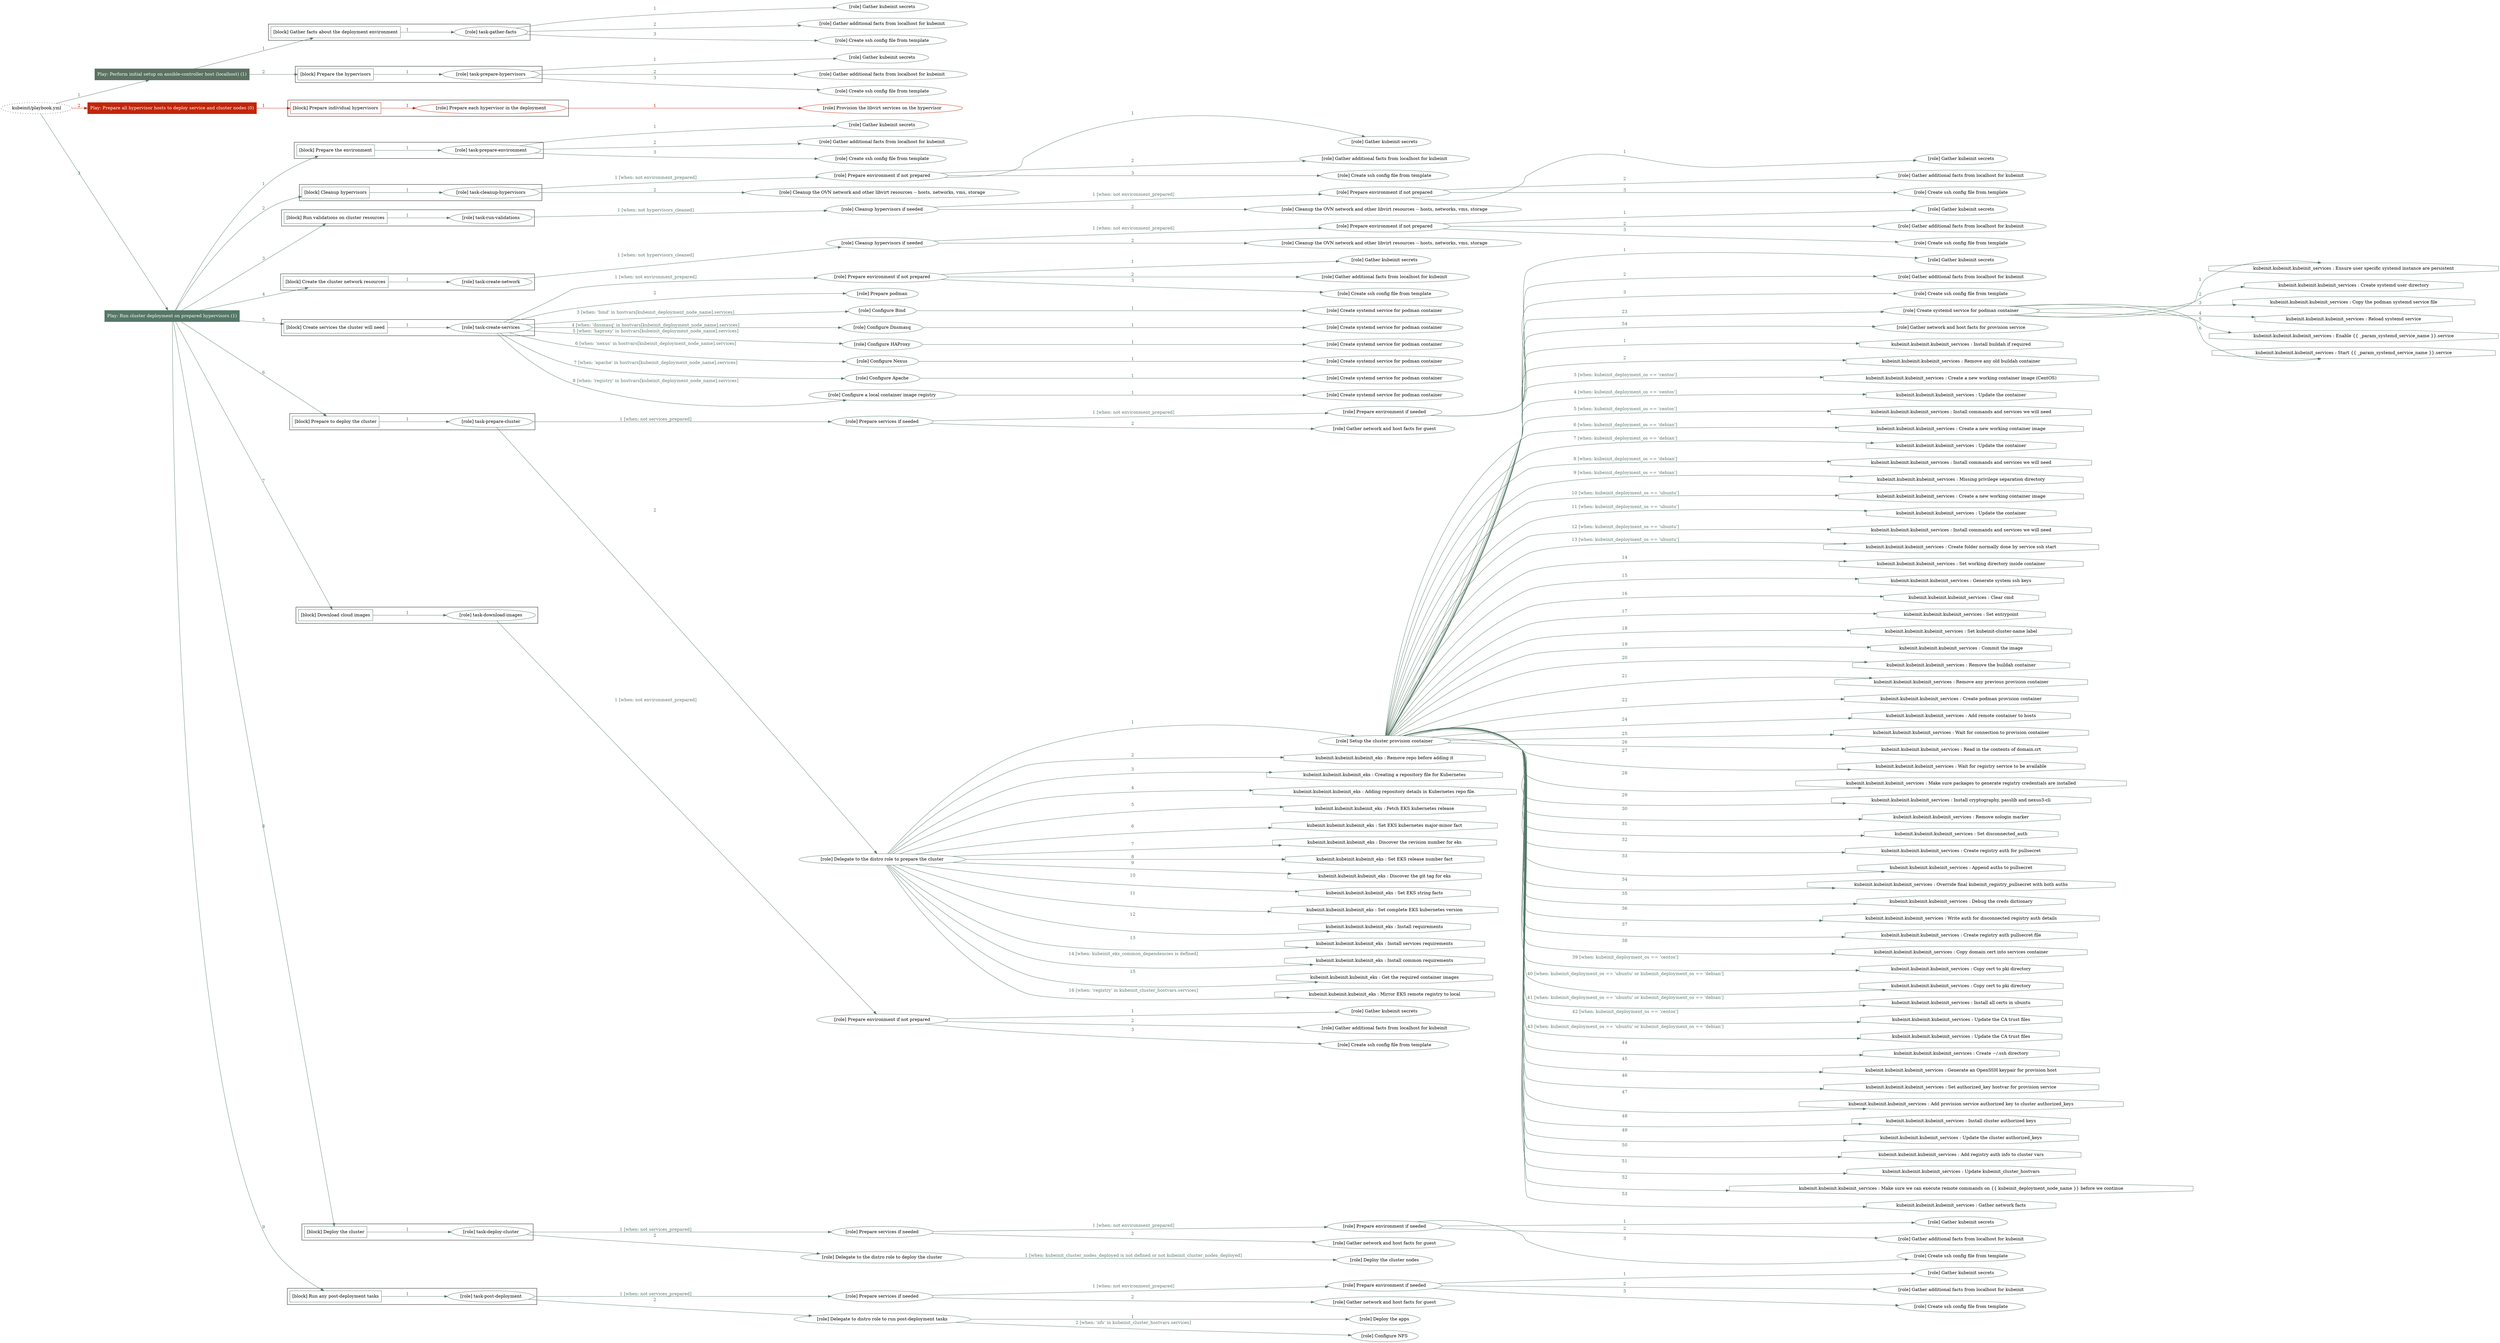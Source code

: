 digraph {
	graph [concentrate=true ordering=in rankdir=LR ratio=fill]
	edge [esep=5 sep=10]
	"kubeinit/playbook.yml" [URL="/home/runner/work/kubeinit/kubeinit/kubeinit/playbook.yml" id=playbook_22b0eb31 style=dotted]
	play_528e9c75 [label="Play: Perform initial setup on ansible-controller host (localhost) (1)" URL="/home/runner/work/kubeinit/kubeinit/kubeinit/playbook.yml" color="#5b7162" fontcolor="#ffffff" id=play_528e9c75 shape=box style=filled tooltip=localhost]
	"kubeinit/playbook.yml" -> play_528e9c75 [label="1 " color="#5b7162" fontcolor="#5b7162" id=edge_9fbfcc47 labeltooltip="1 " tooltip="1 "]
	subgraph "Gather kubeinit secrets" {
		role_4e109dda [label="[role] Gather kubeinit secrets" URL="/home/runner/.ansible/collections/ansible_collections/kubeinit/kubeinit/roles/kubeinit_prepare/tasks/gather_kubeinit_facts.yml" color="#5b7162" id=role_4e109dda tooltip="Gather kubeinit secrets"]
	}
	subgraph "Gather additional facts from localhost for kubeinit" {
		role_6e99cc5e [label="[role] Gather additional facts from localhost for kubeinit" URL="/home/runner/.ansible/collections/ansible_collections/kubeinit/kubeinit/roles/kubeinit_prepare/tasks/gather_kubeinit_facts.yml" color="#5b7162" id=role_6e99cc5e tooltip="Gather additional facts from localhost for kubeinit"]
	}
	subgraph "Create ssh config file from template" {
		role_eda5ccbf [label="[role] Create ssh config file from template" URL="/home/runner/.ansible/collections/ansible_collections/kubeinit/kubeinit/roles/kubeinit_prepare/tasks/gather_kubeinit_facts.yml" color="#5b7162" id=role_eda5ccbf tooltip="Create ssh config file from template"]
	}
	subgraph "task-gather-facts" {
		role_fbd51f3c [label="[role] task-gather-facts" URL="/home/runner/work/kubeinit/kubeinit/kubeinit/playbook.yml" color="#5b7162" id=role_fbd51f3c tooltip="task-gather-facts"]
		role_fbd51f3c -> role_4e109dda [label="1 " color="#5b7162" fontcolor="#5b7162" id=edge_0072a17e labeltooltip="1 " tooltip="1 "]
		role_fbd51f3c -> role_6e99cc5e [label="2 " color="#5b7162" fontcolor="#5b7162" id=edge_03ea1420 labeltooltip="2 " tooltip="2 "]
		role_fbd51f3c -> role_eda5ccbf [label="3 " color="#5b7162" fontcolor="#5b7162" id=edge_e3a50e29 labeltooltip="3 " tooltip="3 "]
	}
	subgraph "Gather kubeinit secrets" {
		role_7d3487f0 [label="[role] Gather kubeinit secrets" URL="/home/runner/.ansible/collections/ansible_collections/kubeinit/kubeinit/roles/kubeinit_prepare/tasks/gather_kubeinit_facts.yml" color="#5b7162" id=role_7d3487f0 tooltip="Gather kubeinit secrets"]
	}
	subgraph "Gather additional facts from localhost for kubeinit" {
		role_c2bf7524 [label="[role] Gather additional facts from localhost for kubeinit" URL="/home/runner/.ansible/collections/ansible_collections/kubeinit/kubeinit/roles/kubeinit_prepare/tasks/gather_kubeinit_facts.yml" color="#5b7162" id=role_c2bf7524 tooltip="Gather additional facts from localhost for kubeinit"]
	}
	subgraph "Create ssh config file from template" {
		role_92bef8f3 [label="[role] Create ssh config file from template" URL="/home/runner/.ansible/collections/ansible_collections/kubeinit/kubeinit/roles/kubeinit_prepare/tasks/gather_kubeinit_facts.yml" color="#5b7162" id=role_92bef8f3 tooltip="Create ssh config file from template"]
	}
	subgraph "task-prepare-hypervisors" {
		role_a1b59c6a [label="[role] task-prepare-hypervisors" URL="/home/runner/work/kubeinit/kubeinit/kubeinit/playbook.yml" color="#5b7162" id=role_a1b59c6a tooltip="task-prepare-hypervisors"]
		role_a1b59c6a -> role_7d3487f0 [label="1 " color="#5b7162" fontcolor="#5b7162" id=edge_d3203677 labeltooltip="1 " tooltip="1 "]
		role_a1b59c6a -> role_c2bf7524 [label="2 " color="#5b7162" fontcolor="#5b7162" id=edge_aed9230a labeltooltip="2 " tooltip="2 "]
		role_a1b59c6a -> role_92bef8f3 [label="3 " color="#5b7162" fontcolor="#5b7162" id=edge_5ea0f9a4 labeltooltip="3 " tooltip="3 "]
	}
	subgraph "Play: Perform initial setup on ansible-controller host (localhost) (1)" {
		play_528e9c75 -> block_9ec1836f [label=1 color="#5b7162" fontcolor="#5b7162" id=edge_c955272f labeltooltip=1 tooltip=1]
		subgraph cluster_block_9ec1836f {
			block_9ec1836f [label="[block] Gather facts about the deployment environment" URL="/home/runner/work/kubeinit/kubeinit/kubeinit/playbook.yml" color="#5b7162" id=block_9ec1836f labeltooltip="Gather facts about the deployment environment" shape=box tooltip="Gather facts about the deployment environment"]
			block_9ec1836f -> role_fbd51f3c [label="1 " color="#5b7162" fontcolor="#5b7162" id=edge_fcb41e49 labeltooltip="1 " tooltip="1 "]
		}
		play_528e9c75 -> block_03bb996d [label=2 color="#5b7162" fontcolor="#5b7162" id=edge_bcd44a25 labeltooltip=2 tooltip=2]
		subgraph cluster_block_03bb996d {
			block_03bb996d [label="[block] Prepare the hypervisors" URL="/home/runner/work/kubeinit/kubeinit/kubeinit/playbook.yml" color="#5b7162" id=block_03bb996d labeltooltip="Prepare the hypervisors" shape=box tooltip="Prepare the hypervisors"]
			block_03bb996d -> role_a1b59c6a [label="1 " color="#5b7162" fontcolor="#5b7162" id=edge_8789cfbf labeltooltip="1 " tooltip="1 "]
		}
	}
	play_71f2deca [label="Play: Prepare all hypervisor hosts to deploy service and cluster nodes (0)" URL="/home/runner/work/kubeinit/kubeinit/kubeinit/playbook.yml" color="#c2250a" fontcolor="#ffffff" id=play_71f2deca shape=box style=filled tooltip="Play: Prepare all hypervisor hosts to deploy service and cluster nodes (0)"]
	"kubeinit/playbook.yml" -> play_71f2deca [label="2 " color="#c2250a" fontcolor="#c2250a" id=edge_263e6e9d labeltooltip="2 " tooltip="2 "]
	subgraph "Provision the libvirt services on the hypervisor" {
		role_0e476248 [label="[role] Provision the libvirt services on the hypervisor" URL="/home/runner/.ansible/collections/ansible_collections/kubeinit/kubeinit/roles/kubeinit_prepare/tasks/prepare_hypervisor.yml" color="#c2250a" id=role_0e476248 tooltip="Provision the libvirt services on the hypervisor"]
	}
	subgraph "Prepare each hypervisor in the deployment" {
		role_ef51832e [label="[role] Prepare each hypervisor in the deployment" URL="/home/runner/work/kubeinit/kubeinit/kubeinit/playbook.yml" color="#c2250a" id=role_ef51832e tooltip="Prepare each hypervisor in the deployment"]
		role_ef51832e -> role_0e476248 [label="1 " color="#c2250a" fontcolor="#c2250a" id=edge_d56e5ced labeltooltip="1 " tooltip="1 "]
	}
	subgraph "Play: Prepare all hypervisor hosts to deploy service and cluster nodes (0)" {
		play_71f2deca -> block_773f76f5 [label=1 color="#c2250a" fontcolor="#c2250a" id=edge_03d0f36d labeltooltip=1 tooltip=1]
		subgraph cluster_block_773f76f5 {
			block_773f76f5 [label="[block] Prepare individual hypervisors" URL="/home/runner/work/kubeinit/kubeinit/kubeinit/playbook.yml" color="#c2250a" id=block_773f76f5 labeltooltip="Prepare individual hypervisors" shape=box tooltip="Prepare individual hypervisors"]
			block_773f76f5 -> role_ef51832e [label="1 " color="#c2250a" fontcolor="#c2250a" id=edge_13c0ab4b labeltooltip="1 " tooltip="1 "]
		}
	}
	play_ab29b278 [label="Play: Run cluster deployment on prepared hypervisors (1)" URL="/home/runner/work/kubeinit/kubeinit/kubeinit/playbook.yml" color="#557767" fontcolor="#ffffff" id=play_ab29b278 shape=box style=filled tooltip=localhost]
	"kubeinit/playbook.yml" -> play_ab29b278 [label="3 " color="#557767" fontcolor="#557767" id=edge_3965e3e3 labeltooltip="3 " tooltip="3 "]
	subgraph "Gather kubeinit secrets" {
		role_2b685403 [label="[role] Gather kubeinit secrets" URL="/home/runner/.ansible/collections/ansible_collections/kubeinit/kubeinit/roles/kubeinit_prepare/tasks/gather_kubeinit_facts.yml" color="#557767" id=role_2b685403 tooltip="Gather kubeinit secrets"]
	}
	subgraph "Gather additional facts from localhost for kubeinit" {
		role_f2e67bae [label="[role] Gather additional facts from localhost for kubeinit" URL="/home/runner/.ansible/collections/ansible_collections/kubeinit/kubeinit/roles/kubeinit_prepare/tasks/gather_kubeinit_facts.yml" color="#557767" id=role_f2e67bae tooltip="Gather additional facts from localhost for kubeinit"]
	}
	subgraph "Create ssh config file from template" {
		role_f8ec2447 [label="[role] Create ssh config file from template" URL="/home/runner/.ansible/collections/ansible_collections/kubeinit/kubeinit/roles/kubeinit_prepare/tasks/gather_kubeinit_facts.yml" color="#557767" id=role_f8ec2447 tooltip="Create ssh config file from template"]
	}
	subgraph "task-prepare-environment" {
		role_e05ad6b2 [label="[role] task-prepare-environment" URL="/home/runner/work/kubeinit/kubeinit/kubeinit/playbook.yml" color="#557767" id=role_e05ad6b2 tooltip="task-prepare-environment"]
		role_e05ad6b2 -> role_2b685403 [label="1 " color="#557767" fontcolor="#557767" id=edge_9ff0dcca labeltooltip="1 " tooltip="1 "]
		role_e05ad6b2 -> role_f2e67bae [label="2 " color="#557767" fontcolor="#557767" id=edge_6cad025e labeltooltip="2 " tooltip="2 "]
		role_e05ad6b2 -> role_f8ec2447 [label="3 " color="#557767" fontcolor="#557767" id=edge_5e87a79e labeltooltip="3 " tooltip="3 "]
	}
	subgraph "Gather kubeinit secrets" {
		role_2520682e [label="[role] Gather kubeinit secrets" URL="/home/runner/.ansible/collections/ansible_collections/kubeinit/kubeinit/roles/kubeinit_prepare/tasks/gather_kubeinit_facts.yml" color="#557767" id=role_2520682e tooltip="Gather kubeinit secrets"]
	}
	subgraph "Gather additional facts from localhost for kubeinit" {
		role_47dfdf75 [label="[role] Gather additional facts from localhost for kubeinit" URL="/home/runner/.ansible/collections/ansible_collections/kubeinit/kubeinit/roles/kubeinit_prepare/tasks/gather_kubeinit_facts.yml" color="#557767" id=role_47dfdf75 tooltip="Gather additional facts from localhost for kubeinit"]
	}
	subgraph "Create ssh config file from template" {
		role_4298e778 [label="[role] Create ssh config file from template" URL="/home/runner/.ansible/collections/ansible_collections/kubeinit/kubeinit/roles/kubeinit_prepare/tasks/gather_kubeinit_facts.yml" color="#557767" id=role_4298e778 tooltip="Create ssh config file from template"]
	}
	subgraph "Prepare environment if not prepared" {
		role_78044185 [label="[role] Prepare environment if not prepared" URL="/home/runner/.ansible/collections/ansible_collections/kubeinit/kubeinit/roles/kubeinit_prepare/tasks/cleanup_hypervisors.yml" color="#557767" id=role_78044185 tooltip="Prepare environment if not prepared"]
		role_78044185 -> role_2520682e [label="1 " color="#557767" fontcolor="#557767" id=edge_e83a4338 labeltooltip="1 " tooltip="1 "]
		role_78044185 -> role_47dfdf75 [label="2 " color="#557767" fontcolor="#557767" id=edge_793d24da labeltooltip="2 " tooltip="2 "]
		role_78044185 -> role_4298e778 [label="3 " color="#557767" fontcolor="#557767" id=edge_03a89fef labeltooltip="3 " tooltip="3 "]
	}
	subgraph "Cleanup the OVN network and other libvirt resources -- hosts, networks, vms, storage" {
		role_641e7b22 [label="[role] Cleanup the OVN network and other libvirt resources -- hosts, networks, vms, storage" URL="/home/runner/.ansible/collections/ansible_collections/kubeinit/kubeinit/roles/kubeinit_prepare/tasks/cleanup_hypervisors.yml" color="#557767" id=role_641e7b22 tooltip="Cleanup the OVN network and other libvirt resources -- hosts, networks, vms, storage"]
	}
	subgraph "task-cleanup-hypervisors" {
		role_a1d8b6a1 [label="[role] task-cleanup-hypervisors" URL="/home/runner/work/kubeinit/kubeinit/kubeinit/playbook.yml" color="#557767" id=role_a1d8b6a1 tooltip="task-cleanup-hypervisors"]
		role_a1d8b6a1 -> role_78044185 [label="1 [when: not environment_prepared]" color="#557767" fontcolor="#557767" id=edge_454bdff3 labeltooltip="1 [when: not environment_prepared]" tooltip="1 [when: not environment_prepared]"]
		role_a1d8b6a1 -> role_641e7b22 [label="2 " color="#557767" fontcolor="#557767" id=edge_d47d8c4e labeltooltip="2 " tooltip="2 "]
	}
	subgraph "Gather kubeinit secrets" {
		role_8566f399 [label="[role] Gather kubeinit secrets" URL="/home/runner/.ansible/collections/ansible_collections/kubeinit/kubeinit/roles/kubeinit_prepare/tasks/gather_kubeinit_facts.yml" color="#557767" id=role_8566f399 tooltip="Gather kubeinit secrets"]
	}
	subgraph "Gather additional facts from localhost for kubeinit" {
		role_40126c5b [label="[role] Gather additional facts from localhost for kubeinit" URL="/home/runner/.ansible/collections/ansible_collections/kubeinit/kubeinit/roles/kubeinit_prepare/tasks/gather_kubeinit_facts.yml" color="#557767" id=role_40126c5b tooltip="Gather additional facts from localhost for kubeinit"]
	}
	subgraph "Create ssh config file from template" {
		role_d4df9792 [label="[role] Create ssh config file from template" URL="/home/runner/.ansible/collections/ansible_collections/kubeinit/kubeinit/roles/kubeinit_prepare/tasks/gather_kubeinit_facts.yml" color="#557767" id=role_d4df9792 tooltip="Create ssh config file from template"]
	}
	subgraph "Prepare environment if not prepared" {
		role_b62bf5a1 [label="[role] Prepare environment if not prepared" URL="/home/runner/.ansible/collections/ansible_collections/kubeinit/kubeinit/roles/kubeinit_prepare/tasks/cleanup_hypervisors.yml" color="#557767" id=role_b62bf5a1 tooltip="Prepare environment if not prepared"]
		role_b62bf5a1 -> role_8566f399 [label="1 " color="#557767" fontcolor="#557767" id=edge_4b41eaee labeltooltip="1 " tooltip="1 "]
		role_b62bf5a1 -> role_40126c5b [label="2 " color="#557767" fontcolor="#557767" id=edge_ff348fa8 labeltooltip="2 " tooltip="2 "]
		role_b62bf5a1 -> role_d4df9792 [label="3 " color="#557767" fontcolor="#557767" id=edge_9cfde1ae labeltooltip="3 " tooltip="3 "]
	}
	subgraph "Cleanup the OVN network and other libvirt resources -- hosts, networks, vms, storage" {
		role_0f745219 [label="[role] Cleanup the OVN network and other libvirt resources -- hosts, networks, vms, storage" URL="/home/runner/.ansible/collections/ansible_collections/kubeinit/kubeinit/roles/kubeinit_prepare/tasks/cleanup_hypervisors.yml" color="#557767" id=role_0f745219 tooltip="Cleanup the OVN network and other libvirt resources -- hosts, networks, vms, storage"]
	}
	subgraph "Cleanup hypervisors if needed" {
		role_2b4953b2 [label="[role] Cleanup hypervisors if needed" URL="/home/runner/.ansible/collections/ansible_collections/kubeinit/kubeinit/roles/kubeinit_validations/tasks/main.yml" color="#557767" id=role_2b4953b2 tooltip="Cleanup hypervisors if needed"]
		role_2b4953b2 -> role_b62bf5a1 [label="1 [when: not environment_prepared]" color="#557767" fontcolor="#557767" id=edge_e7021327 labeltooltip="1 [when: not environment_prepared]" tooltip="1 [when: not environment_prepared]"]
		role_2b4953b2 -> role_0f745219 [label="2 " color="#557767" fontcolor="#557767" id=edge_e5c01fe6 labeltooltip="2 " tooltip="2 "]
	}
	subgraph "task-run-validations" {
		role_db90dd97 [label="[role] task-run-validations" URL="/home/runner/work/kubeinit/kubeinit/kubeinit/playbook.yml" color="#557767" id=role_db90dd97 tooltip="task-run-validations"]
		role_db90dd97 -> role_2b4953b2 [label="1 [when: not hypervisors_cleaned]" color="#557767" fontcolor="#557767" id=edge_bf76f9dc labeltooltip="1 [when: not hypervisors_cleaned]" tooltip="1 [when: not hypervisors_cleaned]"]
	}
	subgraph "Gather kubeinit secrets" {
		role_a766594c [label="[role] Gather kubeinit secrets" URL="/home/runner/.ansible/collections/ansible_collections/kubeinit/kubeinit/roles/kubeinit_prepare/tasks/gather_kubeinit_facts.yml" color="#557767" id=role_a766594c tooltip="Gather kubeinit secrets"]
	}
	subgraph "Gather additional facts from localhost for kubeinit" {
		role_30246f79 [label="[role] Gather additional facts from localhost for kubeinit" URL="/home/runner/.ansible/collections/ansible_collections/kubeinit/kubeinit/roles/kubeinit_prepare/tasks/gather_kubeinit_facts.yml" color="#557767" id=role_30246f79 tooltip="Gather additional facts from localhost for kubeinit"]
	}
	subgraph "Create ssh config file from template" {
		role_8bb7082e [label="[role] Create ssh config file from template" URL="/home/runner/.ansible/collections/ansible_collections/kubeinit/kubeinit/roles/kubeinit_prepare/tasks/gather_kubeinit_facts.yml" color="#557767" id=role_8bb7082e tooltip="Create ssh config file from template"]
	}
	subgraph "Prepare environment if not prepared" {
		role_d949f716 [label="[role] Prepare environment if not prepared" URL="/home/runner/.ansible/collections/ansible_collections/kubeinit/kubeinit/roles/kubeinit_prepare/tasks/cleanup_hypervisors.yml" color="#557767" id=role_d949f716 tooltip="Prepare environment if not prepared"]
		role_d949f716 -> role_a766594c [label="1 " color="#557767" fontcolor="#557767" id=edge_3995d41d labeltooltip="1 " tooltip="1 "]
		role_d949f716 -> role_30246f79 [label="2 " color="#557767" fontcolor="#557767" id=edge_ebff601d labeltooltip="2 " tooltip="2 "]
		role_d949f716 -> role_8bb7082e [label="3 " color="#557767" fontcolor="#557767" id=edge_8ca970a7 labeltooltip="3 " tooltip="3 "]
	}
	subgraph "Cleanup the OVN network and other libvirt resources -- hosts, networks, vms, storage" {
		role_953c7ddf [label="[role] Cleanup the OVN network and other libvirt resources -- hosts, networks, vms, storage" URL="/home/runner/.ansible/collections/ansible_collections/kubeinit/kubeinit/roles/kubeinit_prepare/tasks/cleanup_hypervisors.yml" color="#557767" id=role_953c7ddf tooltip="Cleanup the OVN network and other libvirt resources -- hosts, networks, vms, storage"]
	}
	subgraph "Cleanup hypervisors if needed" {
		role_f3ccd7ab [label="[role] Cleanup hypervisors if needed" URL="/home/runner/.ansible/collections/ansible_collections/kubeinit/kubeinit/roles/kubeinit_libvirt/tasks/create_network.yml" color="#557767" id=role_f3ccd7ab tooltip="Cleanup hypervisors if needed"]
		role_f3ccd7ab -> role_d949f716 [label="1 [when: not environment_prepared]" color="#557767" fontcolor="#557767" id=edge_15b845cc labeltooltip="1 [when: not environment_prepared]" tooltip="1 [when: not environment_prepared]"]
		role_f3ccd7ab -> role_953c7ddf [label="2 " color="#557767" fontcolor="#557767" id=edge_ca560c60 labeltooltip="2 " tooltip="2 "]
	}
	subgraph "task-create-network" {
		role_f01f6033 [label="[role] task-create-network" URL="/home/runner/work/kubeinit/kubeinit/kubeinit/playbook.yml" color="#557767" id=role_f01f6033 tooltip="task-create-network"]
		role_f01f6033 -> role_f3ccd7ab [label="1 [when: not hypervisors_cleaned]" color="#557767" fontcolor="#557767" id=edge_61ae058a labeltooltip="1 [when: not hypervisors_cleaned]" tooltip="1 [when: not hypervisors_cleaned]"]
	}
	subgraph "Gather kubeinit secrets" {
		role_3d4c43b1 [label="[role] Gather kubeinit secrets" URL="/home/runner/.ansible/collections/ansible_collections/kubeinit/kubeinit/roles/kubeinit_prepare/tasks/gather_kubeinit_facts.yml" color="#557767" id=role_3d4c43b1 tooltip="Gather kubeinit secrets"]
	}
	subgraph "Gather additional facts from localhost for kubeinit" {
		role_b5f02fe0 [label="[role] Gather additional facts from localhost for kubeinit" URL="/home/runner/.ansible/collections/ansible_collections/kubeinit/kubeinit/roles/kubeinit_prepare/tasks/gather_kubeinit_facts.yml" color="#557767" id=role_b5f02fe0 tooltip="Gather additional facts from localhost for kubeinit"]
	}
	subgraph "Create ssh config file from template" {
		role_8b578698 [label="[role] Create ssh config file from template" URL="/home/runner/.ansible/collections/ansible_collections/kubeinit/kubeinit/roles/kubeinit_prepare/tasks/gather_kubeinit_facts.yml" color="#557767" id=role_8b578698 tooltip="Create ssh config file from template"]
	}
	subgraph "Prepare environment if not prepared" {
		role_074d90d8 [label="[role] Prepare environment if not prepared" URL="/home/runner/.ansible/collections/ansible_collections/kubeinit/kubeinit/roles/kubeinit_services/tasks/main.yml" color="#557767" id=role_074d90d8 tooltip="Prepare environment if not prepared"]
		role_074d90d8 -> role_3d4c43b1 [label="1 " color="#557767" fontcolor="#557767" id=edge_b3665081 labeltooltip="1 " tooltip="1 "]
		role_074d90d8 -> role_b5f02fe0 [label="2 " color="#557767" fontcolor="#557767" id=edge_f1e121a5 labeltooltip="2 " tooltip="2 "]
		role_074d90d8 -> role_8b578698 [label="3 " color="#557767" fontcolor="#557767" id=edge_cb1b3de1 labeltooltip="3 " tooltip="3 "]
	}
	subgraph "Prepare podman" {
		role_cbdebe20 [label="[role] Prepare podman" URL="/home/runner/.ansible/collections/ansible_collections/kubeinit/kubeinit/roles/kubeinit_services/tasks/00_create_service_pod.yml" color="#557767" id=role_cbdebe20 tooltip="Prepare podman"]
	}
	subgraph "Create systemd service for podman container" {
		role_aaac2b96 [label="[role] Create systemd service for podman container" URL="/home/runner/.ansible/collections/ansible_collections/kubeinit/kubeinit/roles/kubeinit_bind/tasks/main.yml" color="#557767" id=role_aaac2b96 tooltip="Create systemd service for podman container"]
	}
	subgraph "Configure Bind" {
		role_92520c71 [label="[role] Configure Bind" URL="/home/runner/.ansible/collections/ansible_collections/kubeinit/kubeinit/roles/kubeinit_services/tasks/start_services_containers.yml" color="#557767" id=role_92520c71 tooltip="Configure Bind"]
		role_92520c71 -> role_aaac2b96 [label="1 " color="#557767" fontcolor="#557767" id=edge_052e5056 labeltooltip="1 " tooltip="1 "]
	}
	subgraph "Create systemd service for podman container" {
		role_4c52cd64 [label="[role] Create systemd service for podman container" URL="/home/runner/.ansible/collections/ansible_collections/kubeinit/kubeinit/roles/kubeinit_dnsmasq/tasks/main.yml" color="#557767" id=role_4c52cd64 tooltip="Create systemd service for podman container"]
	}
	subgraph "Configure Dnsmasq" {
		role_795c830c [label="[role] Configure Dnsmasq" URL="/home/runner/.ansible/collections/ansible_collections/kubeinit/kubeinit/roles/kubeinit_services/tasks/start_services_containers.yml" color="#557767" id=role_795c830c tooltip="Configure Dnsmasq"]
		role_795c830c -> role_4c52cd64 [label="1 " color="#557767" fontcolor="#557767" id=edge_8fc467b5 labeltooltip="1 " tooltip="1 "]
	}
	subgraph "Create systemd service for podman container" {
		role_e4dec34d [label="[role] Create systemd service for podman container" URL="/home/runner/.ansible/collections/ansible_collections/kubeinit/kubeinit/roles/kubeinit_haproxy/tasks/main.yml" color="#557767" id=role_e4dec34d tooltip="Create systemd service for podman container"]
	}
	subgraph "Configure HAProxy" {
		role_0b42815f [label="[role] Configure HAProxy" URL="/home/runner/.ansible/collections/ansible_collections/kubeinit/kubeinit/roles/kubeinit_services/tasks/start_services_containers.yml" color="#557767" id=role_0b42815f tooltip="Configure HAProxy"]
		role_0b42815f -> role_e4dec34d [label="1 " color="#557767" fontcolor="#557767" id=edge_f3be6a1a labeltooltip="1 " tooltip="1 "]
	}
	subgraph "Create systemd service for podman container" {
		role_b814f37e [label="[role] Create systemd service for podman container" URL="/home/runner/.ansible/collections/ansible_collections/kubeinit/kubeinit/roles/kubeinit_nexus/tasks/main.yml" color="#557767" id=role_b814f37e tooltip="Create systemd service for podman container"]
	}
	subgraph "Configure Nexus" {
		role_af0f0bfa [label="[role] Configure Nexus" URL="/home/runner/.ansible/collections/ansible_collections/kubeinit/kubeinit/roles/kubeinit_services/tasks/start_services_containers.yml" color="#557767" id=role_af0f0bfa tooltip="Configure Nexus"]
		role_af0f0bfa -> role_b814f37e [label="1 " color="#557767" fontcolor="#557767" id=edge_f768456a labeltooltip="1 " tooltip="1 "]
	}
	subgraph "Create systemd service for podman container" {
		role_0d820ccb [label="[role] Create systemd service for podman container" URL="/home/runner/.ansible/collections/ansible_collections/kubeinit/kubeinit/roles/kubeinit_apache/tasks/main.yml" color="#557767" id=role_0d820ccb tooltip="Create systemd service for podman container"]
	}
	subgraph "Configure Apache" {
		role_5f5d07bc [label="[role] Configure Apache" URL="/home/runner/.ansible/collections/ansible_collections/kubeinit/kubeinit/roles/kubeinit_services/tasks/start_services_containers.yml" color="#557767" id=role_5f5d07bc tooltip="Configure Apache"]
		role_5f5d07bc -> role_0d820ccb [label="1 " color="#557767" fontcolor="#557767" id=edge_48c3f8ae labeltooltip="1 " tooltip="1 "]
	}
	subgraph "Create systemd service for podman container" {
		role_41b979f8 [label="[role] Create systemd service for podman container" URL="/home/runner/.ansible/collections/ansible_collections/kubeinit/kubeinit/roles/kubeinit_registry/tasks/main.yml" color="#557767" id=role_41b979f8 tooltip="Create systemd service for podman container"]
	}
	subgraph "Configure a local container image registry" {
		role_2413cf1f [label="[role] Configure a local container image registry" URL="/home/runner/.ansible/collections/ansible_collections/kubeinit/kubeinit/roles/kubeinit_services/tasks/start_services_containers.yml" color="#557767" id=role_2413cf1f tooltip="Configure a local container image registry"]
		role_2413cf1f -> role_41b979f8 [label="1 " color="#557767" fontcolor="#557767" id=edge_5255b32c labeltooltip="1 " tooltip="1 "]
	}
	subgraph "task-create-services" {
		role_92f32a52 [label="[role] task-create-services" URL="/home/runner/work/kubeinit/kubeinit/kubeinit/playbook.yml" color="#557767" id=role_92f32a52 tooltip="task-create-services"]
		role_92f32a52 -> role_074d90d8 [label="1 [when: not environment_prepared]" color="#557767" fontcolor="#557767" id=edge_7f9e33bf labeltooltip="1 [when: not environment_prepared]" tooltip="1 [when: not environment_prepared]"]
		role_92f32a52 -> role_cbdebe20 [label="2 " color="#557767" fontcolor="#557767" id=edge_3389e0dd labeltooltip="2 " tooltip="2 "]
		role_92f32a52 -> role_92520c71 [label="3 [when: 'bind' in hostvars[kubeinit_deployment_node_name].services]" color="#557767" fontcolor="#557767" id=edge_937f3ea8 labeltooltip="3 [when: 'bind' in hostvars[kubeinit_deployment_node_name].services]" tooltip="3 [when: 'bind' in hostvars[kubeinit_deployment_node_name].services]"]
		role_92f32a52 -> role_795c830c [label="4 [when: 'dnsmasq' in hostvars[kubeinit_deployment_node_name].services]" color="#557767" fontcolor="#557767" id=edge_46b006c6 labeltooltip="4 [when: 'dnsmasq' in hostvars[kubeinit_deployment_node_name].services]" tooltip="4 [when: 'dnsmasq' in hostvars[kubeinit_deployment_node_name].services]"]
		role_92f32a52 -> role_0b42815f [label="5 [when: 'haproxy' in hostvars[kubeinit_deployment_node_name].services]" color="#557767" fontcolor="#557767" id=edge_321aa057 labeltooltip="5 [when: 'haproxy' in hostvars[kubeinit_deployment_node_name].services]" tooltip="5 [when: 'haproxy' in hostvars[kubeinit_deployment_node_name].services]"]
		role_92f32a52 -> role_af0f0bfa [label="6 [when: 'nexus' in hostvars[kubeinit_deployment_node_name].services]" color="#557767" fontcolor="#557767" id=edge_bf8f539b labeltooltip="6 [when: 'nexus' in hostvars[kubeinit_deployment_node_name].services]" tooltip="6 [when: 'nexus' in hostvars[kubeinit_deployment_node_name].services]"]
		role_92f32a52 -> role_5f5d07bc [label="7 [when: 'apache' in hostvars[kubeinit_deployment_node_name].services]" color="#557767" fontcolor="#557767" id=edge_c723b846 labeltooltip="7 [when: 'apache' in hostvars[kubeinit_deployment_node_name].services]" tooltip="7 [when: 'apache' in hostvars[kubeinit_deployment_node_name].services]"]
		role_92f32a52 -> role_2413cf1f [label="8 [when: 'registry' in hostvars[kubeinit_deployment_node_name].services]" color="#557767" fontcolor="#557767" id=edge_11a634c1 labeltooltip="8 [when: 'registry' in hostvars[kubeinit_deployment_node_name].services]" tooltip="8 [when: 'registry' in hostvars[kubeinit_deployment_node_name].services]"]
	}
	subgraph "Gather kubeinit secrets" {
		role_0d08c5a5 [label="[role] Gather kubeinit secrets" URL="/home/runner/.ansible/collections/ansible_collections/kubeinit/kubeinit/roles/kubeinit_prepare/tasks/gather_kubeinit_facts.yml" color="#557767" id=role_0d08c5a5 tooltip="Gather kubeinit secrets"]
	}
	subgraph "Gather additional facts from localhost for kubeinit" {
		role_ca6e327f [label="[role] Gather additional facts from localhost for kubeinit" URL="/home/runner/.ansible/collections/ansible_collections/kubeinit/kubeinit/roles/kubeinit_prepare/tasks/gather_kubeinit_facts.yml" color="#557767" id=role_ca6e327f tooltip="Gather additional facts from localhost for kubeinit"]
	}
	subgraph "Create ssh config file from template" {
		role_605371e3 [label="[role] Create ssh config file from template" URL="/home/runner/.ansible/collections/ansible_collections/kubeinit/kubeinit/roles/kubeinit_prepare/tasks/gather_kubeinit_facts.yml" color="#557767" id=role_605371e3 tooltip="Create ssh config file from template"]
	}
	subgraph "Prepare environment if needed" {
		role_82ba335e [label="[role] Prepare environment if needed" URL="/home/runner/.ansible/collections/ansible_collections/kubeinit/kubeinit/roles/kubeinit_services/tasks/prepare_services.yml" color="#557767" id=role_82ba335e tooltip="Prepare environment if needed"]
		role_82ba335e -> role_0d08c5a5 [label="1 " color="#557767" fontcolor="#557767" id=edge_3db02719 labeltooltip="1 " tooltip="1 "]
		role_82ba335e -> role_ca6e327f [label="2 " color="#557767" fontcolor="#557767" id=edge_f64a1602 labeltooltip="2 " tooltip="2 "]
		role_82ba335e -> role_605371e3 [label="3 " color="#557767" fontcolor="#557767" id=edge_f1ea69bf labeltooltip="3 " tooltip="3 "]
	}
	subgraph "Gather network and host facts for guest" {
		role_2a38d625 [label="[role] Gather network and host facts for guest" URL="/home/runner/.ansible/collections/ansible_collections/kubeinit/kubeinit/roles/kubeinit_services/tasks/prepare_services.yml" color="#557767" id=role_2a38d625 tooltip="Gather network and host facts for guest"]
	}
	subgraph "Prepare services if needed" {
		role_fb536807 [label="[role] Prepare services if needed" URL="/home/runner/.ansible/collections/ansible_collections/kubeinit/kubeinit/roles/kubeinit_prepare/tasks/prepare_cluster.yml" color="#557767" id=role_fb536807 tooltip="Prepare services if needed"]
		role_fb536807 -> role_82ba335e [label="1 [when: not environment_prepared]" color="#557767" fontcolor="#557767" id=edge_3c8065f2 labeltooltip="1 [when: not environment_prepared]" tooltip="1 [when: not environment_prepared]"]
		role_fb536807 -> role_2a38d625 [label="2 " color="#557767" fontcolor="#557767" id=edge_61130020 labeltooltip="2 " tooltip="2 "]
	}
	subgraph "Create systemd service for podman container" {
		role_f5e64e8f [label="[role] Create systemd service for podman container" URL="/home/runner/.ansible/collections/ansible_collections/kubeinit/kubeinit/roles/kubeinit_services/tasks/create_provision_container.yml" color="#557767" id=role_f5e64e8f tooltip="Create systemd service for podman container"]
		task_57ff5d89 [label="kubeinit.kubeinit.kubeinit_services : Ensure user specific systemd instance are persistent" URL="/home/runner/.ansible/collections/ansible_collections/kubeinit/kubeinit/roles/kubeinit_services/tasks/create_managed_service.yml" color="#557767" id=task_57ff5d89 shape=octagon tooltip="kubeinit.kubeinit.kubeinit_services : Ensure user specific systemd instance are persistent"]
		role_f5e64e8f -> task_57ff5d89 [label="1 " color="#557767" fontcolor="#557767" id=edge_3f794b33 labeltooltip="1 " tooltip="1 "]
		task_701cbaa3 [label="kubeinit.kubeinit.kubeinit_services : Create systemd user directory" URL="/home/runner/.ansible/collections/ansible_collections/kubeinit/kubeinit/roles/kubeinit_services/tasks/create_managed_service.yml" color="#557767" id=task_701cbaa3 shape=octagon tooltip="kubeinit.kubeinit.kubeinit_services : Create systemd user directory"]
		role_f5e64e8f -> task_701cbaa3 [label="2 " color="#557767" fontcolor="#557767" id=edge_0ae93f4c labeltooltip="2 " tooltip="2 "]
		task_242fd212 [label="kubeinit.kubeinit.kubeinit_services : Copy the podman systemd service file" URL="/home/runner/.ansible/collections/ansible_collections/kubeinit/kubeinit/roles/kubeinit_services/tasks/create_managed_service.yml" color="#557767" id=task_242fd212 shape=octagon tooltip="kubeinit.kubeinit.kubeinit_services : Copy the podman systemd service file"]
		role_f5e64e8f -> task_242fd212 [label="3 " color="#557767" fontcolor="#557767" id=edge_f22c3cbc labeltooltip="3 " tooltip="3 "]
		task_04510ac0 [label="kubeinit.kubeinit.kubeinit_services : Reload systemd service" URL="/home/runner/.ansible/collections/ansible_collections/kubeinit/kubeinit/roles/kubeinit_services/tasks/create_managed_service.yml" color="#557767" id=task_04510ac0 shape=octagon tooltip="kubeinit.kubeinit.kubeinit_services : Reload systemd service"]
		role_f5e64e8f -> task_04510ac0 [label="4 " color="#557767" fontcolor="#557767" id=edge_af040d2c labeltooltip="4 " tooltip="4 "]
		task_a43aa9c2 [label="kubeinit.kubeinit.kubeinit_services : Enable {{ _param_systemd_service_name }}.service" URL="/home/runner/.ansible/collections/ansible_collections/kubeinit/kubeinit/roles/kubeinit_services/tasks/create_managed_service.yml" color="#557767" id=task_a43aa9c2 shape=octagon tooltip="kubeinit.kubeinit.kubeinit_services : Enable {{ _param_systemd_service_name }}.service"]
		role_f5e64e8f -> task_a43aa9c2 [label="5 " color="#557767" fontcolor="#557767" id=edge_b4b4c2e0 labeltooltip="5 " tooltip="5 "]
		task_9a9b231b [label="kubeinit.kubeinit.kubeinit_services : Start {{ _param_systemd_service_name }}.service" URL="/home/runner/.ansible/collections/ansible_collections/kubeinit/kubeinit/roles/kubeinit_services/tasks/create_managed_service.yml" color="#557767" id=task_9a9b231b shape=octagon tooltip="kubeinit.kubeinit.kubeinit_services : Start {{ _param_systemd_service_name }}.service"]
		role_f5e64e8f -> task_9a9b231b [label="6 " color="#557767" fontcolor="#557767" id=edge_fb8343ef labeltooltip="6 " tooltip="6 "]
	}
	subgraph "Gather network and host facts for provision service" {
		role_ee070366 [label="[role] Gather network and host facts for provision service" URL="/home/runner/.ansible/collections/ansible_collections/kubeinit/kubeinit/roles/kubeinit_services/tasks/create_provision_container.yml" color="#557767" id=role_ee070366 tooltip="Gather network and host facts for provision service"]
	}
	subgraph "Setup the cluster provision container" {
		role_2aae68c9 [label="[role] Setup the cluster provision container" URL="/home/runner/.ansible/collections/ansible_collections/kubeinit/kubeinit/roles/kubeinit_eks/tasks/prepare_cluster.yml" color="#557767" id=role_2aae68c9 tooltip="Setup the cluster provision container"]
		task_f41e1818 [label="kubeinit.kubeinit.kubeinit_services : Install buildah if required" URL="/home/runner/.ansible/collections/ansible_collections/kubeinit/kubeinit/roles/kubeinit_services/tasks/create_provision_container.yml" color="#557767" id=task_f41e1818 shape=octagon tooltip="kubeinit.kubeinit.kubeinit_services : Install buildah if required"]
		role_2aae68c9 -> task_f41e1818 [label="1 " color="#557767" fontcolor="#557767" id=edge_c7d778a3 labeltooltip="1 " tooltip="1 "]
		task_d4a92da1 [label="kubeinit.kubeinit.kubeinit_services : Remove any old buildah container" URL="/home/runner/.ansible/collections/ansible_collections/kubeinit/kubeinit/roles/kubeinit_services/tasks/create_provision_container.yml" color="#557767" id=task_d4a92da1 shape=octagon tooltip="kubeinit.kubeinit.kubeinit_services : Remove any old buildah container"]
		role_2aae68c9 -> task_d4a92da1 [label="2 " color="#557767" fontcolor="#557767" id=edge_43b3640c labeltooltip="2 " tooltip="2 "]
		task_ce5a61a9 [label="kubeinit.kubeinit.kubeinit_services : Create a new working container image (CentOS)" URL="/home/runner/.ansible/collections/ansible_collections/kubeinit/kubeinit/roles/kubeinit_services/tasks/create_provision_container.yml" color="#557767" id=task_ce5a61a9 shape=octagon tooltip="kubeinit.kubeinit.kubeinit_services : Create a new working container image (CentOS)"]
		role_2aae68c9 -> task_ce5a61a9 [label="3 [when: kubeinit_deployment_os == 'centos']" color="#557767" fontcolor="#557767" id=edge_58507a73 labeltooltip="3 [when: kubeinit_deployment_os == 'centos']" tooltip="3 [when: kubeinit_deployment_os == 'centos']"]
		task_4ee0578c [label="kubeinit.kubeinit.kubeinit_services : Update the container" URL="/home/runner/.ansible/collections/ansible_collections/kubeinit/kubeinit/roles/kubeinit_services/tasks/create_provision_container.yml" color="#557767" id=task_4ee0578c shape=octagon tooltip="kubeinit.kubeinit.kubeinit_services : Update the container"]
		role_2aae68c9 -> task_4ee0578c [label="4 [when: kubeinit_deployment_os == 'centos']" color="#557767" fontcolor="#557767" id=edge_2baa335f labeltooltip="4 [when: kubeinit_deployment_os == 'centos']" tooltip="4 [when: kubeinit_deployment_os == 'centos']"]
		task_0e7cdb06 [label="kubeinit.kubeinit.kubeinit_services : Install commands and services we will need" URL="/home/runner/.ansible/collections/ansible_collections/kubeinit/kubeinit/roles/kubeinit_services/tasks/create_provision_container.yml" color="#557767" id=task_0e7cdb06 shape=octagon tooltip="kubeinit.kubeinit.kubeinit_services : Install commands and services we will need"]
		role_2aae68c9 -> task_0e7cdb06 [label="5 [when: kubeinit_deployment_os == 'centos']" color="#557767" fontcolor="#557767" id=edge_cfeebda3 labeltooltip="5 [when: kubeinit_deployment_os == 'centos']" tooltip="5 [when: kubeinit_deployment_os == 'centos']"]
		task_fcd38607 [label="kubeinit.kubeinit.kubeinit_services : Create a new working container image" URL="/home/runner/.ansible/collections/ansible_collections/kubeinit/kubeinit/roles/kubeinit_services/tasks/create_provision_container.yml" color="#557767" id=task_fcd38607 shape=octagon tooltip="kubeinit.kubeinit.kubeinit_services : Create a new working container image"]
		role_2aae68c9 -> task_fcd38607 [label="6 [when: kubeinit_deployment_os == 'debian']" color="#557767" fontcolor="#557767" id=edge_4e35d189 labeltooltip="6 [when: kubeinit_deployment_os == 'debian']" tooltip="6 [when: kubeinit_deployment_os == 'debian']"]
		task_791501c0 [label="kubeinit.kubeinit.kubeinit_services : Update the container" URL="/home/runner/.ansible/collections/ansible_collections/kubeinit/kubeinit/roles/kubeinit_services/tasks/create_provision_container.yml" color="#557767" id=task_791501c0 shape=octagon tooltip="kubeinit.kubeinit.kubeinit_services : Update the container"]
		role_2aae68c9 -> task_791501c0 [label="7 [when: kubeinit_deployment_os == 'debian']" color="#557767" fontcolor="#557767" id=edge_d959caa5 labeltooltip="7 [when: kubeinit_deployment_os == 'debian']" tooltip="7 [when: kubeinit_deployment_os == 'debian']"]
		task_d8929dd2 [label="kubeinit.kubeinit.kubeinit_services : Install commands and services we will need" URL="/home/runner/.ansible/collections/ansible_collections/kubeinit/kubeinit/roles/kubeinit_services/tasks/create_provision_container.yml" color="#557767" id=task_d8929dd2 shape=octagon tooltip="kubeinit.kubeinit.kubeinit_services : Install commands and services we will need"]
		role_2aae68c9 -> task_d8929dd2 [label="8 [when: kubeinit_deployment_os == 'debian']" color="#557767" fontcolor="#557767" id=edge_2575a1d9 labeltooltip="8 [when: kubeinit_deployment_os == 'debian']" tooltip="8 [when: kubeinit_deployment_os == 'debian']"]
		task_4e9037ca [label="kubeinit.kubeinit.kubeinit_services : Missing privilege separation directory" URL="/home/runner/.ansible/collections/ansible_collections/kubeinit/kubeinit/roles/kubeinit_services/tasks/create_provision_container.yml" color="#557767" id=task_4e9037ca shape=octagon tooltip="kubeinit.kubeinit.kubeinit_services : Missing privilege separation directory"]
		role_2aae68c9 -> task_4e9037ca [label="9 [when: kubeinit_deployment_os == 'debian']" color="#557767" fontcolor="#557767" id=edge_82dd0935 labeltooltip="9 [when: kubeinit_deployment_os == 'debian']" tooltip="9 [when: kubeinit_deployment_os == 'debian']"]
		task_259d5ebe [label="kubeinit.kubeinit.kubeinit_services : Create a new working container image" URL="/home/runner/.ansible/collections/ansible_collections/kubeinit/kubeinit/roles/kubeinit_services/tasks/create_provision_container.yml" color="#557767" id=task_259d5ebe shape=octagon tooltip="kubeinit.kubeinit.kubeinit_services : Create a new working container image"]
		role_2aae68c9 -> task_259d5ebe [label="10 [when: kubeinit_deployment_os == 'ubuntu']" color="#557767" fontcolor="#557767" id=edge_2bde1841 labeltooltip="10 [when: kubeinit_deployment_os == 'ubuntu']" tooltip="10 [when: kubeinit_deployment_os == 'ubuntu']"]
		task_74209db8 [label="kubeinit.kubeinit.kubeinit_services : Update the container" URL="/home/runner/.ansible/collections/ansible_collections/kubeinit/kubeinit/roles/kubeinit_services/tasks/create_provision_container.yml" color="#557767" id=task_74209db8 shape=octagon tooltip="kubeinit.kubeinit.kubeinit_services : Update the container"]
		role_2aae68c9 -> task_74209db8 [label="11 [when: kubeinit_deployment_os == 'ubuntu']" color="#557767" fontcolor="#557767" id=edge_a854e075 labeltooltip="11 [when: kubeinit_deployment_os == 'ubuntu']" tooltip="11 [when: kubeinit_deployment_os == 'ubuntu']"]
		task_58575e1c [label="kubeinit.kubeinit.kubeinit_services : Install commands and services we will need" URL="/home/runner/.ansible/collections/ansible_collections/kubeinit/kubeinit/roles/kubeinit_services/tasks/create_provision_container.yml" color="#557767" id=task_58575e1c shape=octagon tooltip="kubeinit.kubeinit.kubeinit_services : Install commands and services we will need"]
		role_2aae68c9 -> task_58575e1c [label="12 [when: kubeinit_deployment_os == 'ubuntu']" color="#557767" fontcolor="#557767" id=edge_3d5438ce labeltooltip="12 [when: kubeinit_deployment_os == 'ubuntu']" tooltip="12 [when: kubeinit_deployment_os == 'ubuntu']"]
		task_920fed5f [label="kubeinit.kubeinit.kubeinit_services : Create folder normally done by service ssh start" URL="/home/runner/.ansible/collections/ansible_collections/kubeinit/kubeinit/roles/kubeinit_services/tasks/create_provision_container.yml" color="#557767" id=task_920fed5f shape=octagon tooltip="kubeinit.kubeinit.kubeinit_services : Create folder normally done by service ssh start"]
		role_2aae68c9 -> task_920fed5f [label="13 [when: kubeinit_deployment_os == 'ubuntu']" color="#557767" fontcolor="#557767" id=edge_5fc4aa07 labeltooltip="13 [when: kubeinit_deployment_os == 'ubuntu']" tooltip="13 [when: kubeinit_deployment_os == 'ubuntu']"]
		task_aca51308 [label="kubeinit.kubeinit.kubeinit_services : Set working directory inside container" URL="/home/runner/.ansible/collections/ansible_collections/kubeinit/kubeinit/roles/kubeinit_services/tasks/create_provision_container.yml" color="#557767" id=task_aca51308 shape=octagon tooltip="kubeinit.kubeinit.kubeinit_services : Set working directory inside container"]
		role_2aae68c9 -> task_aca51308 [label="14 " color="#557767" fontcolor="#557767" id=edge_c533deb9 labeltooltip="14 " tooltip="14 "]
		task_b4b2a055 [label="kubeinit.kubeinit.kubeinit_services : Generate system ssh keys" URL="/home/runner/.ansible/collections/ansible_collections/kubeinit/kubeinit/roles/kubeinit_services/tasks/create_provision_container.yml" color="#557767" id=task_b4b2a055 shape=octagon tooltip="kubeinit.kubeinit.kubeinit_services : Generate system ssh keys"]
		role_2aae68c9 -> task_b4b2a055 [label="15 " color="#557767" fontcolor="#557767" id=edge_13f19ddd labeltooltip="15 " tooltip="15 "]
		task_6e2eead3 [label="kubeinit.kubeinit.kubeinit_services : Clear cmd" URL="/home/runner/.ansible/collections/ansible_collections/kubeinit/kubeinit/roles/kubeinit_services/tasks/create_provision_container.yml" color="#557767" id=task_6e2eead3 shape=octagon tooltip="kubeinit.kubeinit.kubeinit_services : Clear cmd"]
		role_2aae68c9 -> task_6e2eead3 [label="16 " color="#557767" fontcolor="#557767" id=edge_c19dca22 labeltooltip="16 " tooltip="16 "]
		task_3bfe8f5e [label="kubeinit.kubeinit.kubeinit_services : Set entrypoint" URL="/home/runner/.ansible/collections/ansible_collections/kubeinit/kubeinit/roles/kubeinit_services/tasks/create_provision_container.yml" color="#557767" id=task_3bfe8f5e shape=octagon tooltip="kubeinit.kubeinit.kubeinit_services : Set entrypoint"]
		role_2aae68c9 -> task_3bfe8f5e [label="17 " color="#557767" fontcolor="#557767" id=edge_5dcbc90b labeltooltip="17 " tooltip="17 "]
		task_fb7bfbda [label="kubeinit.kubeinit.kubeinit_services : Set kubeinit-cluster-name label" URL="/home/runner/.ansible/collections/ansible_collections/kubeinit/kubeinit/roles/kubeinit_services/tasks/create_provision_container.yml" color="#557767" id=task_fb7bfbda shape=octagon tooltip="kubeinit.kubeinit.kubeinit_services : Set kubeinit-cluster-name label"]
		role_2aae68c9 -> task_fb7bfbda [label="18 " color="#557767" fontcolor="#557767" id=edge_2f029d86 labeltooltip="18 " tooltip="18 "]
		task_cad24538 [label="kubeinit.kubeinit.kubeinit_services : Commit the image" URL="/home/runner/.ansible/collections/ansible_collections/kubeinit/kubeinit/roles/kubeinit_services/tasks/create_provision_container.yml" color="#557767" id=task_cad24538 shape=octagon tooltip="kubeinit.kubeinit.kubeinit_services : Commit the image"]
		role_2aae68c9 -> task_cad24538 [label="19 " color="#557767" fontcolor="#557767" id=edge_bc5b34cf labeltooltip="19 " tooltip="19 "]
		task_49b55c10 [label="kubeinit.kubeinit.kubeinit_services : Remove the buildah container" URL="/home/runner/.ansible/collections/ansible_collections/kubeinit/kubeinit/roles/kubeinit_services/tasks/create_provision_container.yml" color="#557767" id=task_49b55c10 shape=octagon tooltip="kubeinit.kubeinit.kubeinit_services : Remove the buildah container"]
		role_2aae68c9 -> task_49b55c10 [label="20 " color="#557767" fontcolor="#557767" id=edge_d15420c9 labeltooltip="20 " tooltip="20 "]
		task_140c36f7 [label="kubeinit.kubeinit.kubeinit_services : Remove any previous provision container" URL="/home/runner/.ansible/collections/ansible_collections/kubeinit/kubeinit/roles/kubeinit_services/tasks/create_provision_container.yml" color="#557767" id=task_140c36f7 shape=octagon tooltip="kubeinit.kubeinit.kubeinit_services : Remove any previous provision container"]
		role_2aae68c9 -> task_140c36f7 [label="21 " color="#557767" fontcolor="#557767" id=edge_24280976 labeltooltip="21 " tooltip="21 "]
		task_99908ce3 [label="kubeinit.kubeinit.kubeinit_services : Create podman provision container" URL="/home/runner/.ansible/collections/ansible_collections/kubeinit/kubeinit/roles/kubeinit_services/tasks/create_provision_container.yml" color="#557767" id=task_99908ce3 shape=octagon tooltip="kubeinit.kubeinit.kubeinit_services : Create podman provision container"]
		role_2aae68c9 -> task_99908ce3 [label="22 " color="#557767" fontcolor="#557767" id=edge_242fe8d1 labeltooltip="22 " tooltip="22 "]
		role_2aae68c9 -> role_f5e64e8f [label="23 " color="#557767" fontcolor="#557767" id=edge_330b85a5 labeltooltip="23 " tooltip="23 "]
		task_0dafee31 [label="kubeinit.kubeinit.kubeinit_services : Add remote container to hosts" URL="/home/runner/.ansible/collections/ansible_collections/kubeinit/kubeinit/roles/kubeinit_services/tasks/create_provision_container.yml" color="#557767" id=task_0dafee31 shape=octagon tooltip="kubeinit.kubeinit.kubeinit_services : Add remote container to hosts"]
		role_2aae68c9 -> task_0dafee31 [label="24 " color="#557767" fontcolor="#557767" id=edge_e1b2bc2b labeltooltip="24 " tooltip="24 "]
		task_8eb0c763 [label="kubeinit.kubeinit.kubeinit_services : Wait for connection to provision container" URL="/home/runner/.ansible/collections/ansible_collections/kubeinit/kubeinit/roles/kubeinit_services/tasks/create_provision_container.yml" color="#557767" id=task_8eb0c763 shape=octagon tooltip="kubeinit.kubeinit.kubeinit_services : Wait for connection to provision container"]
		role_2aae68c9 -> task_8eb0c763 [label="25 " color="#557767" fontcolor="#557767" id=edge_89ff3f5e labeltooltip="25 " tooltip="25 "]
		task_ec94b457 [label="kubeinit.kubeinit.kubeinit_services : Read in the contents of domain.crt" URL="/home/runner/.ansible/collections/ansible_collections/kubeinit/kubeinit/roles/kubeinit_services/tasks/create_provision_container.yml" color="#557767" id=task_ec94b457 shape=octagon tooltip="kubeinit.kubeinit.kubeinit_services : Read in the contents of domain.crt"]
		role_2aae68c9 -> task_ec94b457 [label="26 " color="#557767" fontcolor="#557767" id=edge_cfcd191a labeltooltip="26 " tooltip="26 "]
		task_3425c4b6 [label="kubeinit.kubeinit.kubeinit_services : Wait for registry service to be available" URL="/home/runner/.ansible/collections/ansible_collections/kubeinit/kubeinit/roles/kubeinit_services/tasks/create_provision_container.yml" color="#557767" id=task_3425c4b6 shape=octagon tooltip="kubeinit.kubeinit.kubeinit_services : Wait for registry service to be available"]
		role_2aae68c9 -> task_3425c4b6 [label="27 " color="#557767" fontcolor="#557767" id=edge_6fb3a53f labeltooltip="27 " tooltip="27 "]
		task_3cde4896 [label="kubeinit.kubeinit.kubeinit_services : Make sure packages to generate registry credentials are installed" URL="/home/runner/.ansible/collections/ansible_collections/kubeinit/kubeinit/roles/kubeinit_services/tasks/create_provision_container.yml" color="#557767" id=task_3cde4896 shape=octagon tooltip="kubeinit.kubeinit.kubeinit_services : Make sure packages to generate registry credentials are installed"]
		role_2aae68c9 -> task_3cde4896 [label="28 " color="#557767" fontcolor="#557767" id=edge_bd986ab2 labeltooltip="28 " tooltip="28 "]
		task_d68888f9 [label="kubeinit.kubeinit.kubeinit_services : Install cryptography, passlib and nexus3-cli" URL="/home/runner/.ansible/collections/ansible_collections/kubeinit/kubeinit/roles/kubeinit_services/tasks/create_provision_container.yml" color="#557767" id=task_d68888f9 shape=octagon tooltip="kubeinit.kubeinit.kubeinit_services : Install cryptography, passlib and nexus3-cli"]
		role_2aae68c9 -> task_d68888f9 [label="29 " color="#557767" fontcolor="#557767" id=edge_fcf703ff labeltooltip="29 " tooltip="29 "]
		task_f3b13a82 [label="kubeinit.kubeinit.kubeinit_services : Remove nologin marker" URL="/home/runner/.ansible/collections/ansible_collections/kubeinit/kubeinit/roles/kubeinit_services/tasks/create_provision_container.yml" color="#557767" id=task_f3b13a82 shape=octagon tooltip="kubeinit.kubeinit.kubeinit_services : Remove nologin marker"]
		role_2aae68c9 -> task_f3b13a82 [label="30 " color="#557767" fontcolor="#557767" id=edge_5b44f626 labeltooltip="30 " tooltip="30 "]
		task_2c3de8b7 [label="kubeinit.kubeinit.kubeinit_services : Set disconnected_auth" URL="/home/runner/.ansible/collections/ansible_collections/kubeinit/kubeinit/roles/kubeinit_services/tasks/create_provision_container.yml" color="#557767" id=task_2c3de8b7 shape=octagon tooltip="kubeinit.kubeinit.kubeinit_services : Set disconnected_auth"]
		role_2aae68c9 -> task_2c3de8b7 [label="31 " color="#557767" fontcolor="#557767" id=edge_4713bdbc labeltooltip="31 " tooltip="31 "]
		task_5315bdd7 [label="kubeinit.kubeinit.kubeinit_services : Create registry auth for pullsecret" URL="/home/runner/.ansible/collections/ansible_collections/kubeinit/kubeinit/roles/kubeinit_services/tasks/create_provision_container.yml" color="#557767" id=task_5315bdd7 shape=octagon tooltip="kubeinit.kubeinit.kubeinit_services : Create registry auth for pullsecret"]
		role_2aae68c9 -> task_5315bdd7 [label="32 " color="#557767" fontcolor="#557767" id=edge_6f485972 labeltooltip="32 " tooltip="32 "]
		task_6289dbf7 [label="kubeinit.kubeinit.kubeinit_services : Append auths to pullsecret" URL="/home/runner/.ansible/collections/ansible_collections/kubeinit/kubeinit/roles/kubeinit_services/tasks/create_provision_container.yml" color="#557767" id=task_6289dbf7 shape=octagon tooltip="kubeinit.kubeinit.kubeinit_services : Append auths to pullsecret"]
		role_2aae68c9 -> task_6289dbf7 [label="33 " color="#557767" fontcolor="#557767" id=edge_56d4cbf4 labeltooltip="33 " tooltip="33 "]
		task_2e8982f4 [label="kubeinit.kubeinit.kubeinit_services : Override final kubeinit_registry_pullsecret with both auths" URL="/home/runner/.ansible/collections/ansible_collections/kubeinit/kubeinit/roles/kubeinit_services/tasks/create_provision_container.yml" color="#557767" id=task_2e8982f4 shape=octagon tooltip="kubeinit.kubeinit.kubeinit_services : Override final kubeinit_registry_pullsecret with both auths"]
		role_2aae68c9 -> task_2e8982f4 [label="34 " color="#557767" fontcolor="#557767" id=edge_2a927ff4 labeltooltip="34 " tooltip="34 "]
		task_ded3f74e [label="kubeinit.kubeinit.kubeinit_services : Debug the creds dictionary" URL="/home/runner/.ansible/collections/ansible_collections/kubeinit/kubeinit/roles/kubeinit_services/tasks/create_provision_container.yml" color="#557767" id=task_ded3f74e shape=octagon tooltip="kubeinit.kubeinit.kubeinit_services : Debug the creds dictionary"]
		role_2aae68c9 -> task_ded3f74e [label="35 " color="#557767" fontcolor="#557767" id=edge_cf9ca0ae labeltooltip="35 " tooltip="35 "]
		task_a4114b7e [label="kubeinit.kubeinit.kubeinit_services : Write auth for disconnected registry auth details" URL="/home/runner/.ansible/collections/ansible_collections/kubeinit/kubeinit/roles/kubeinit_services/tasks/create_provision_container.yml" color="#557767" id=task_a4114b7e shape=octagon tooltip="kubeinit.kubeinit.kubeinit_services : Write auth for disconnected registry auth details"]
		role_2aae68c9 -> task_a4114b7e [label="36 " color="#557767" fontcolor="#557767" id=edge_6fcd78f1 labeltooltip="36 " tooltip="36 "]
		task_801f957b [label="kubeinit.kubeinit.kubeinit_services : Create registry auth pullsecret file" URL="/home/runner/.ansible/collections/ansible_collections/kubeinit/kubeinit/roles/kubeinit_services/tasks/create_provision_container.yml" color="#557767" id=task_801f957b shape=octagon tooltip="kubeinit.kubeinit.kubeinit_services : Create registry auth pullsecret file"]
		role_2aae68c9 -> task_801f957b [label="37 " color="#557767" fontcolor="#557767" id=edge_15155a36 labeltooltip="37 " tooltip="37 "]
		task_67dcc461 [label="kubeinit.kubeinit.kubeinit_services : Copy domain cert into services container" URL="/home/runner/.ansible/collections/ansible_collections/kubeinit/kubeinit/roles/kubeinit_services/tasks/create_provision_container.yml" color="#557767" id=task_67dcc461 shape=octagon tooltip="kubeinit.kubeinit.kubeinit_services : Copy domain cert into services container"]
		role_2aae68c9 -> task_67dcc461 [label="38 " color="#557767" fontcolor="#557767" id=edge_01dd1dfd labeltooltip="38 " tooltip="38 "]
		task_444cf196 [label="kubeinit.kubeinit.kubeinit_services : Copy cert to pki directory" URL="/home/runner/.ansible/collections/ansible_collections/kubeinit/kubeinit/roles/kubeinit_services/tasks/create_provision_container.yml" color="#557767" id=task_444cf196 shape=octagon tooltip="kubeinit.kubeinit.kubeinit_services : Copy cert to pki directory"]
		role_2aae68c9 -> task_444cf196 [label="39 [when: kubeinit_deployment_os == 'centos']" color="#557767" fontcolor="#557767" id=edge_c09e6e46 labeltooltip="39 [when: kubeinit_deployment_os == 'centos']" tooltip="39 [when: kubeinit_deployment_os == 'centos']"]
		task_8008ae7d [label="kubeinit.kubeinit.kubeinit_services : Copy cert to pki directory" URL="/home/runner/.ansible/collections/ansible_collections/kubeinit/kubeinit/roles/kubeinit_services/tasks/create_provision_container.yml" color="#557767" id=task_8008ae7d shape=octagon tooltip="kubeinit.kubeinit.kubeinit_services : Copy cert to pki directory"]
		role_2aae68c9 -> task_8008ae7d [label="40 [when: kubeinit_deployment_os == 'ubuntu' or kubeinit_deployment_os == 'debian']" color="#557767" fontcolor="#557767" id=edge_4090268e labeltooltip="40 [when: kubeinit_deployment_os == 'ubuntu' or kubeinit_deployment_os == 'debian']" tooltip="40 [when: kubeinit_deployment_os == 'ubuntu' or kubeinit_deployment_os == 'debian']"]
		task_1ba060c6 [label="kubeinit.kubeinit.kubeinit_services : Install all certs in ubuntu" URL="/home/runner/.ansible/collections/ansible_collections/kubeinit/kubeinit/roles/kubeinit_services/tasks/create_provision_container.yml" color="#557767" id=task_1ba060c6 shape=octagon tooltip="kubeinit.kubeinit.kubeinit_services : Install all certs in ubuntu"]
		role_2aae68c9 -> task_1ba060c6 [label="41 [when: kubeinit_deployment_os == 'ubuntu' or kubeinit_deployment_os == 'debian']" color="#557767" fontcolor="#557767" id=edge_5bfcf881 labeltooltip="41 [when: kubeinit_deployment_os == 'ubuntu' or kubeinit_deployment_os == 'debian']" tooltip="41 [when: kubeinit_deployment_os == 'ubuntu' or kubeinit_deployment_os == 'debian']"]
		task_55823a06 [label="kubeinit.kubeinit.kubeinit_services : Update the CA trust files" URL="/home/runner/.ansible/collections/ansible_collections/kubeinit/kubeinit/roles/kubeinit_services/tasks/create_provision_container.yml" color="#557767" id=task_55823a06 shape=octagon tooltip="kubeinit.kubeinit.kubeinit_services : Update the CA trust files"]
		role_2aae68c9 -> task_55823a06 [label="42 [when: kubeinit_deployment_os == 'centos']" color="#557767" fontcolor="#557767" id=edge_9f41b1f0 labeltooltip="42 [when: kubeinit_deployment_os == 'centos']" tooltip="42 [when: kubeinit_deployment_os == 'centos']"]
		task_7a0961f6 [label="kubeinit.kubeinit.kubeinit_services : Update the CA trust files" URL="/home/runner/.ansible/collections/ansible_collections/kubeinit/kubeinit/roles/kubeinit_services/tasks/create_provision_container.yml" color="#557767" id=task_7a0961f6 shape=octagon tooltip="kubeinit.kubeinit.kubeinit_services : Update the CA trust files"]
		role_2aae68c9 -> task_7a0961f6 [label="43 [when: kubeinit_deployment_os == 'ubuntu' or kubeinit_deployment_os == 'debian']" color="#557767" fontcolor="#557767" id=edge_e0964d05 labeltooltip="43 [when: kubeinit_deployment_os == 'ubuntu' or kubeinit_deployment_os == 'debian']" tooltip="43 [when: kubeinit_deployment_os == 'ubuntu' or kubeinit_deployment_os == 'debian']"]
		task_4f8c36a1 [label="kubeinit.kubeinit.kubeinit_services : Create ~/.ssh directory" URL="/home/runner/.ansible/collections/ansible_collections/kubeinit/kubeinit/roles/kubeinit_services/tasks/create_provision_container.yml" color="#557767" id=task_4f8c36a1 shape=octagon tooltip="kubeinit.kubeinit.kubeinit_services : Create ~/.ssh directory"]
		role_2aae68c9 -> task_4f8c36a1 [label="44 " color="#557767" fontcolor="#557767" id=edge_0b2499b8 labeltooltip="44 " tooltip="44 "]
		task_1939d4e1 [label="kubeinit.kubeinit.kubeinit_services : Generate an OpenSSH keypair for provision host" URL="/home/runner/.ansible/collections/ansible_collections/kubeinit/kubeinit/roles/kubeinit_services/tasks/create_provision_container.yml" color="#557767" id=task_1939d4e1 shape=octagon tooltip="kubeinit.kubeinit.kubeinit_services : Generate an OpenSSH keypair for provision host"]
		role_2aae68c9 -> task_1939d4e1 [label="45 " color="#557767" fontcolor="#557767" id=edge_32d9b73d labeltooltip="45 " tooltip="45 "]
		task_01c519f1 [label="kubeinit.kubeinit.kubeinit_services : Set authorized_key hostvar for provision service" URL="/home/runner/.ansible/collections/ansible_collections/kubeinit/kubeinit/roles/kubeinit_services/tasks/create_provision_container.yml" color="#557767" id=task_01c519f1 shape=octagon tooltip="kubeinit.kubeinit.kubeinit_services : Set authorized_key hostvar for provision service"]
		role_2aae68c9 -> task_01c519f1 [label="46 " color="#557767" fontcolor="#557767" id=edge_c0305a3c labeltooltip="46 " tooltip="46 "]
		task_79afa496 [label="kubeinit.kubeinit.kubeinit_services : Add provision service authorized key to cluster authorized_keys" URL="/home/runner/.ansible/collections/ansible_collections/kubeinit/kubeinit/roles/kubeinit_services/tasks/create_provision_container.yml" color="#557767" id=task_79afa496 shape=octagon tooltip="kubeinit.kubeinit.kubeinit_services : Add provision service authorized key to cluster authorized_keys"]
		role_2aae68c9 -> task_79afa496 [label="47 " color="#557767" fontcolor="#557767" id=edge_38a1445b labeltooltip="47 " tooltip="47 "]
		task_611786a8 [label="kubeinit.kubeinit.kubeinit_services : Install cluster authorized keys" URL="/home/runner/.ansible/collections/ansible_collections/kubeinit/kubeinit/roles/kubeinit_services/tasks/create_provision_container.yml" color="#557767" id=task_611786a8 shape=octagon tooltip="kubeinit.kubeinit.kubeinit_services : Install cluster authorized keys"]
		role_2aae68c9 -> task_611786a8 [label="48 " color="#557767" fontcolor="#557767" id=edge_a32d5ec6 labeltooltip="48 " tooltip="48 "]
		task_17ad6d83 [label="kubeinit.kubeinit.kubeinit_services : Update the cluster authorized_keys" URL="/home/runner/.ansible/collections/ansible_collections/kubeinit/kubeinit/roles/kubeinit_services/tasks/create_provision_container.yml" color="#557767" id=task_17ad6d83 shape=octagon tooltip="kubeinit.kubeinit.kubeinit_services : Update the cluster authorized_keys"]
		role_2aae68c9 -> task_17ad6d83 [label="49 " color="#557767" fontcolor="#557767" id=edge_e1d4fc40 labeltooltip="49 " tooltip="49 "]
		task_9fc37766 [label="kubeinit.kubeinit.kubeinit_services : Add registry auth info to cluster vars" URL="/home/runner/.ansible/collections/ansible_collections/kubeinit/kubeinit/roles/kubeinit_services/tasks/create_provision_container.yml" color="#557767" id=task_9fc37766 shape=octagon tooltip="kubeinit.kubeinit.kubeinit_services : Add registry auth info to cluster vars"]
		role_2aae68c9 -> task_9fc37766 [label="50 " color="#557767" fontcolor="#557767" id=edge_d2c81072 labeltooltip="50 " tooltip="50 "]
		task_430f0188 [label="kubeinit.kubeinit.kubeinit_services : Update kubeinit_cluster_hostvars" URL="/home/runner/.ansible/collections/ansible_collections/kubeinit/kubeinit/roles/kubeinit_services/tasks/create_provision_container.yml" color="#557767" id=task_430f0188 shape=octagon tooltip="kubeinit.kubeinit.kubeinit_services : Update kubeinit_cluster_hostvars"]
		role_2aae68c9 -> task_430f0188 [label="51 " color="#557767" fontcolor="#557767" id=edge_be5fb62a labeltooltip="51 " tooltip="51 "]
		task_c433f6e3 [label="kubeinit.kubeinit.kubeinit_services : Make sure we can execute remote commands on {{ kubeinit_deployment_node_name }} before we continue" URL="/home/runner/.ansible/collections/ansible_collections/kubeinit/kubeinit/roles/kubeinit_services/tasks/create_provision_container.yml" color="#557767" id=task_c433f6e3 shape=octagon tooltip="kubeinit.kubeinit.kubeinit_services : Make sure we can execute remote commands on {{ kubeinit_deployment_node_name }} before we continue"]
		role_2aae68c9 -> task_c433f6e3 [label="52 " color="#557767" fontcolor="#557767" id=edge_c1e975c6 labeltooltip="52 " tooltip="52 "]
		task_0f02061a [label="kubeinit.kubeinit.kubeinit_services : Gather network facts" URL="/home/runner/.ansible/collections/ansible_collections/kubeinit/kubeinit/roles/kubeinit_services/tasks/create_provision_container.yml" color="#557767" id=task_0f02061a shape=octagon tooltip="kubeinit.kubeinit.kubeinit_services : Gather network facts"]
		role_2aae68c9 -> task_0f02061a [label="53 " color="#557767" fontcolor="#557767" id=edge_ec13165d labeltooltip="53 " tooltip="53 "]
		role_2aae68c9 -> role_ee070366 [label="54 " color="#557767" fontcolor="#557767" id=edge_58bf1085 labeltooltip="54 " tooltip="54 "]
	}
	subgraph "Delegate to the distro role to prepare the cluster" {
		role_3da07967 [label="[role] Delegate to the distro role to prepare the cluster" URL="/home/runner/.ansible/collections/ansible_collections/kubeinit/kubeinit/roles/kubeinit_prepare/tasks/prepare_cluster.yml" color="#557767" id=role_3da07967 tooltip="Delegate to the distro role to prepare the cluster"]
		role_3da07967 -> role_2aae68c9 [label="1 " color="#557767" fontcolor="#557767" id=edge_8f5c23d4 labeltooltip="1 " tooltip="1 "]
		task_6ff06847 [label="kubeinit.kubeinit.kubeinit_eks : Remove repo before adding it" URL="/home/runner/.ansible/collections/ansible_collections/kubeinit/kubeinit/roles/kubeinit_eks/tasks/prepare_cluster.yml" color="#557767" id=task_6ff06847 shape=octagon tooltip="kubeinit.kubeinit.kubeinit_eks : Remove repo before adding it"]
		role_3da07967 -> task_6ff06847 [label="2 " color="#557767" fontcolor="#557767" id=edge_c3a91d59 labeltooltip="2 " tooltip="2 "]
		task_7421073d [label="kubeinit.kubeinit.kubeinit_eks : Creating a repository file for Kubernetes" URL="/home/runner/.ansible/collections/ansible_collections/kubeinit/kubeinit/roles/kubeinit_eks/tasks/prepare_cluster.yml" color="#557767" id=task_7421073d shape=octagon tooltip="kubeinit.kubeinit.kubeinit_eks : Creating a repository file for Kubernetes"]
		role_3da07967 -> task_7421073d [label="3 " color="#557767" fontcolor="#557767" id=edge_33a42e10 labeltooltip="3 " tooltip="3 "]
		task_6a5aef95 [label="kubeinit.kubeinit.kubeinit_eks : Adding repository details in Kubernetes repo file." URL="/home/runner/.ansible/collections/ansible_collections/kubeinit/kubeinit/roles/kubeinit_eks/tasks/prepare_cluster.yml" color="#557767" id=task_6a5aef95 shape=octagon tooltip="kubeinit.kubeinit.kubeinit_eks : Adding repository details in Kubernetes repo file."]
		role_3da07967 -> task_6a5aef95 [label="4 " color="#557767" fontcolor="#557767" id=edge_0d708702 labeltooltip="4 " tooltip="4 "]
		task_7ef271ba [label="kubeinit.kubeinit.kubeinit_eks : Fetch EKS kubernetes release" URL="/home/runner/.ansible/collections/ansible_collections/kubeinit/kubeinit/roles/kubeinit_eks/tasks/prepare_cluster.yml" color="#557767" id=task_7ef271ba shape=octagon tooltip="kubeinit.kubeinit.kubeinit_eks : Fetch EKS kubernetes release"]
		role_3da07967 -> task_7ef271ba [label="5 " color="#557767" fontcolor="#557767" id=edge_2dab035a labeltooltip="5 " tooltip="5 "]
		task_afe130fc [label="kubeinit.kubeinit.kubeinit_eks : Set EKS kubernetes major-minor fact" URL="/home/runner/.ansible/collections/ansible_collections/kubeinit/kubeinit/roles/kubeinit_eks/tasks/prepare_cluster.yml" color="#557767" id=task_afe130fc shape=octagon tooltip="kubeinit.kubeinit.kubeinit_eks : Set EKS kubernetes major-minor fact"]
		role_3da07967 -> task_afe130fc [label="6 " color="#557767" fontcolor="#557767" id=edge_3d0d4983 labeltooltip="6 " tooltip="6 "]
		task_569cf86f [label="kubeinit.kubeinit.kubeinit_eks : Discover the revision number for eks" URL="/home/runner/.ansible/collections/ansible_collections/kubeinit/kubeinit/roles/kubeinit_eks/tasks/prepare_cluster.yml" color="#557767" id=task_569cf86f shape=octagon tooltip="kubeinit.kubeinit.kubeinit_eks : Discover the revision number for eks"]
		role_3da07967 -> task_569cf86f [label="7 " color="#557767" fontcolor="#557767" id=edge_275d7116 labeltooltip="7 " tooltip="7 "]
		task_21f72d70 [label="kubeinit.kubeinit.kubeinit_eks : Set EKS release number fact" URL="/home/runner/.ansible/collections/ansible_collections/kubeinit/kubeinit/roles/kubeinit_eks/tasks/prepare_cluster.yml" color="#557767" id=task_21f72d70 shape=octagon tooltip="kubeinit.kubeinit.kubeinit_eks : Set EKS release number fact"]
		role_3da07967 -> task_21f72d70 [label="8 " color="#557767" fontcolor="#557767" id=edge_19f321eb labeltooltip="8 " tooltip="8 "]
		task_94f0c97f [label="kubeinit.kubeinit.kubeinit_eks : Discover the git tag for eks" URL="/home/runner/.ansible/collections/ansible_collections/kubeinit/kubeinit/roles/kubeinit_eks/tasks/prepare_cluster.yml" color="#557767" id=task_94f0c97f shape=octagon tooltip="kubeinit.kubeinit.kubeinit_eks : Discover the git tag for eks"]
		role_3da07967 -> task_94f0c97f [label="9 " color="#557767" fontcolor="#557767" id=edge_1338cca3 labeltooltip="9 " tooltip="9 "]
		task_5288334b [label="kubeinit.kubeinit.kubeinit_eks : Set EKS string facts" URL="/home/runner/.ansible/collections/ansible_collections/kubeinit/kubeinit/roles/kubeinit_eks/tasks/prepare_cluster.yml" color="#557767" id=task_5288334b shape=octagon tooltip="kubeinit.kubeinit.kubeinit_eks : Set EKS string facts"]
		role_3da07967 -> task_5288334b [label="10 " color="#557767" fontcolor="#557767" id=edge_79b6ea4b labeltooltip="10 " tooltip="10 "]
		task_43ce816b [label="kubeinit.kubeinit.kubeinit_eks : Set complete EKS kubernetes version" URL="/home/runner/.ansible/collections/ansible_collections/kubeinit/kubeinit/roles/kubeinit_eks/tasks/prepare_cluster.yml" color="#557767" id=task_43ce816b shape=octagon tooltip="kubeinit.kubeinit.kubeinit_eks : Set complete EKS kubernetes version"]
		role_3da07967 -> task_43ce816b [label="11 " color="#557767" fontcolor="#557767" id=edge_fa21f547 labeltooltip="11 " tooltip="11 "]
		task_ee508f8c [label="kubeinit.kubeinit.kubeinit_eks : Install requirements" URL="/home/runner/.ansible/collections/ansible_collections/kubeinit/kubeinit/roles/kubeinit_eks/tasks/prepare_cluster.yml" color="#557767" id=task_ee508f8c shape=octagon tooltip="kubeinit.kubeinit.kubeinit_eks : Install requirements"]
		role_3da07967 -> task_ee508f8c [label="12 " color="#557767" fontcolor="#557767" id=edge_60f59905 labeltooltip="12 " tooltip="12 "]
		task_5b31c4bc [label="kubeinit.kubeinit.kubeinit_eks : Install services requirements" URL="/home/runner/.ansible/collections/ansible_collections/kubeinit/kubeinit/roles/kubeinit_eks/tasks/prepare_cluster.yml" color="#557767" id=task_5b31c4bc shape=octagon tooltip="kubeinit.kubeinit.kubeinit_eks : Install services requirements"]
		role_3da07967 -> task_5b31c4bc [label="13 " color="#557767" fontcolor="#557767" id=edge_4aa081b5 labeltooltip="13 " tooltip="13 "]
		task_d36850b0 [label="kubeinit.kubeinit.kubeinit_eks : Install common requirements" URL="/home/runner/.ansible/collections/ansible_collections/kubeinit/kubeinit/roles/kubeinit_eks/tasks/prepare_cluster.yml" color="#557767" id=task_d36850b0 shape=octagon tooltip="kubeinit.kubeinit.kubeinit_eks : Install common requirements"]
		role_3da07967 -> task_d36850b0 [label="14 [when: kubeinit_eks_common_dependencies is defined]" color="#557767" fontcolor="#557767" id=edge_370bbd7a labeltooltip="14 [when: kubeinit_eks_common_dependencies is defined]" tooltip="14 [when: kubeinit_eks_common_dependencies is defined]"]
		task_8e8fb2c0 [label="kubeinit.kubeinit.kubeinit_eks : Get the required container images" URL="/home/runner/.ansible/collections/ansible_collections/kubeinit/kubeinit/roles/kubeinit_eks/tasks/prepare_cluster.yml" color="#557767" id=task_8e8fb2c0 shape=octagon tooltip="kubeinit.kubeinit.kubeinit_eks : Get the required container images"]
		role_3da07967 -> task_8e8fb2c0 [label="15 " color="#557767" fontcolor="#557767" id=edge_1cda5f2d labeltooltip="15 " tooltip="15 "]
		task_f3fc4a0a [label="kubeinit.kubeinit.kubeinit_eks : Mirror EKS remote registry to local" URL="/home/runner/.ansible/collections/ansible_collections/kubeinit/kubeinit/roles/kubeinit_eks/tasks/prepare_cluster.yml" color="#557767" id=task_f3fc4a0a shape=octagon tooltip="kubeinit.kubeinit.kubeinit_eks : Mirror EKS remote registry to local"]
		role_3da07967 -> task_f3fc4a0a [label="16 [when: 'registry' in kubeinit_cluster_hostvars.services]" color="#557767" fontcolor="#557767" id=edge_ef9897df labeltooltip="16 [when: 'registry' in kubeinit_cluster_hostvars.services]" tooltip="16 [when: 'registry' in kubeinit_cluster_hostvars.services]"]
	}
	subgraph "task-prepare-cluster" {
		role_6342d54d [label="[role] task-prepare-cluster" URL="/home/runner/work/kubeinit/kubeinit/kubeinit/playbook.yml" color="#557767" id=role_6342d54d tooltip="task-prepare-cluster"]
		role_6342d54d -> role_fb536807 [label="1 [when: not services_prepared]" color="#557767" fontcolor="#557767" id=edge_92c403c2 labeltooltip="1 [when: not services_prepared]" tooltip="1 [when: not services_prepared]"]
		role_6342d54d -> role_3da07967 [label="2 " color="#557767" fontcolor="#557767" id=edge_c75c1480 labeltooltip="2 " tooltip="2 "]
	}
	subgraph "Gather kubeinit secrets" {
		role_8245d211 [label="[role] Gather kubeinit secrets" URL="/home/runner/.ansible/collections/ansible_collections/kubeinit/kubeinit/roles/kubeinit_prepare/tasks/gather_kubeinit_facts.yml" color="#557767" id=role_8245d211 tooltip="Gather kubeinit secrets"]
	}
	subgraph "Gather additional facts from localhost for kubeinit" {
		role_4b0c63a7 [label="[role] Gather additional facts from localhost for kubeinit" URL="/home/runner/.ansible/collections/ansible_collections/kubeinit/kubeinit/roles/kubeinit_prepare/tasks/gather_kubeinit_facts.yml" color="#557767" id=role_4b0c63a7 tooltip="Gather additional facts from localhost for kubeinit"]
	}
	subgraph "Create ssh config file from template" {
		role_d817cf6c [label="[role] Create ssh config file from template" URL="/home/runner/.ansible/collections/ansible_collections/kubeinit/kubeinit/roles/kubeinit_prepare/tasks/gather_kubeinit_facts.yml" color="#557767" id=role_d817cf6c tooltip="Create ssh config file from template"]
	}
	subgraph "Prepare environment if not prepared" {
		role_3a663762 [label="[role] Prepare environment if not prepared" URL="/home/runner/.ansible/collections/ansible_collections/kubeinit/kubeinit/roles/kubeinit_libvirt/tasks/download_cloud_images.yml" color="#557767" id=role_3a663762 tooltip="Prepare environment if not prepared"]
		role_3a663762 -> role_8245d211 [label="1 " color="#557767" fontcolor="#557767" id=edge_9746219f labeltooltip="1 " tooltip="1 "]
		role_3a663762 -> role_4b0c63a7 [label="2 " color="#557767" fontcolor="#557767" id=edge_ad60f026 labeltooltip="2 " tooltip="2 "]
		role_3a663762 -> role_d817cf6c [label="3 " color="#557767" fontcolor="#557767" id=edge_c0e54460 labeltooltip="3 " tooltip="3 "]
	}
	subgraph "task-download-images" {
		role_67e06223 [label="[role] task-download-images" URL="/home/runner/work/kubeinit/kubeinit/kubeinit/playbook.yml" color="#557767" id=role_67e06223 tooltip="task-download-images"]
		role_67e06223 -> role_3a663762 [label="1 [when: not environment_prepared]" color="#557767" fontcolor="#557767" id=edge_7fbf6b42 labeltooltip="1 [when: not environment_prepared]" tooltip="1 [when: not environment_prepared]"]
	}
	subgraph "Gather kubeinit secrets" {
		role_0d9362fb [label="[role] Gather kubeinit secrets" URL="/home/runner/.ansible/collections/ansible_collections/kubeinit/kubeinit/roles/kubeinit_prepare/tasks/gather_kubeinit_facts.yml" color="#557767" id=role_0d9362fb tooltip="Gather kubeinit secrets"]
	}
	subgraph "Gather additional facts from localhost for kubeinit" {
		role_5e03392d [label="[role] Gather additional facts from localhost for kubeinit" URL="/home/runner/.ansible/collections/ansible_collections/kubeinit/kubeinit/roles/kubeinit_prepare/tasks/gather_kubeinit_facts.yml" color="#557767" id=role_5e03392d tooltip="Gather additional facts from localhost for kubeinit"]
	}
	subgraph "Create ssh config file from template" {
		role_34869107 [label="[role] Create ssh config file from template" URL="/home/runner/.ansible/collections/ansible_collections/kubeinit/kubeinit/roles/kubeinit_prepare/tasks/gather_kubeinit_facts.yml" color="#557767" id=role_34869107 tooltip="Create ssh config file from template"]
	}
	subgraph "Prepare environment if needed" {
		role_40b7beaa [label="[role] Prepare environment if needed" URL="/home/runner/.ansible/collections/ansible_collections/kubeinit/kubeinit/roles/kubeinit_services/tasks/prepare_services.yml" color="#557767" id=role_40b7beaa tooltip="Prepare environment if needed"]
		role_40b7beaa -> role_0d9362fb [label="1 " color="#557767" fontcolor="#557767" id=edge_779f1a3d labeltooltip="1 " tooltip="1 "]
		role_40b7beaa -> role_5e03392d [label="2 " color="#557767" fontcolor="#557767" id=edge_85d8f80a labeltooltip="2 " tooltip="2 "]
		role_40b7beaa -> role_34869107 [label="3 " color="#557767" fontcolor="#557767" id=edge_0e81bdd6 labeltooltip="3 " tooltip="3 "]
	}
	subgraph "Gather network and host facts for guest" {
		role_68f02e5d [label="[role] Gather network and host facts for guest" URL="/home/runner/.ansible/collections/ansible_collections/kubeinit/kubeinit/roles/kubeinit_services/tasks/prepare_services.yml" color="#557767" id=role_68f02e5d tooltip="Gather network and host facts for guest"]
	}
	subgraph "Prepare services if needed" {
		role_30f1890c [label="[role] Prepare services if needed" URL="/home/runner/.ansible/collections/ansible_collections/kubeinit/kubeinit/roles/kubeinit_prepare/tasks/deploy_cluster.yml" color="#557767" id=role_30f1890c tooltip="Prepare services if needed"]
		role_30f1890c -> role_40b7beaa [label="1 [when: not environment_prepared]" color="#557767" fontcolor="#557767" id=edge_3224ef50 labeltooltip="1 [when: not environment_prepared]" tooltip="1 [when: not environment_prepared]"]
		role_30f1890c -> role_68f02e5d [label="2 " color="#557767" fontcolor="#557767" id=edge_09dc0ad9 labeltooltip="2 " tooltip="2 "]
	}
	subgraph "Deploy the cluster nodes" {
		role_37d2532d [label="[role] Deploy the cluster nodes" URL="/home/runner/.ansible/collections/ansible_collections/kubeinit/kubeinit/roles/kubeinit_eks/tasks/main.yml" color="#557767" id=role_37d2532d tooltip="Deploy the cluster nodes"]
	}
	subgraph "Delegate to the distro role to deploy the cluster" {
		role_0036527c [label="[role] Delegate to the distro role to deploy the cluster" URL="/home/runner/.ansible/collections/ansible_collections/kubeinit/kubeinit/roles/kubeinit_prepare/tasks/deploy_cluster.yml" color="#557767" id=role_0036527c tooltip="Delegate to the distro role to deploy the cluster"]
		role_0036527c -> role_37d2532d [label="1 [when: kubeinit_cluster_nodes_deployed is not defined or not kubeinit_cluster_nodes_deployed]" color="#557767" fontcolor="#557767" id=edge_1ec591ba labeltooltip="1 [when: kubeinit_cluster_nodes_deployed is not defined or not kubeinit_cluster_nodes_deployed]" tooltip="1 [when: kubeinit_cluster_nodes_deployed is not defined or not kubeinit_cluster_nodes_deployed]"]
	}
	subgraph "task-deploy-cluster" {
		role_4e4e9265 [label="[role] task-deploy-cluster" URL="/home/runner/work/kubeinit/kubeinit/kubeinit/playbook.yml" color="#557767" id=role_4e4e9265 tooltip="task-deploy-cluster"]
		role_4e4e9265 -> role_30f1890c [label="1 [when: not services_prepared]" color="#557767" fontcolor="#557767" id=edge_8c6c6ab1 labeltooltip="1 [when: not services_prepared]" tooltip="1 [when: not services_prepared]"]
		role_4e4e9265 -> role_0036527c [label="2 " color="#557767" fontcolor="#557767" id=edge_7bbc9006 labeltooltip="2 " tooltip="2 "]
	}
	subgraph "Gather kubeinit secrets" {
		role_e17f36e7 [label="[role] Gather kubeinit secrets" URL="/home/runner/.ansible/collections/ansible_collections/kubeinit/kubeinit/roles/kubeinit_prepare/tasks/gather_kubeinit_facts.yml" color="#557767" id=role_e17f36e7 tooltip="Gather kubeinit secrets"]
	}
	subgraph "Gather additional facts from localhost for kubeinit" {
		role_69c826d5 [label="[role] Gather additional facts from localhost for kubeinit" URL="/home/runner/.ansible/collections/ansible_collections/kubeinit/kubeinit/roles/kubeinit_prepare/tasks/gather_kubeinit_facts.yml" color="#557767" id=role_69c826d5 tooltip="Gather additional facts from localhost for kubeinit"]
	}
	subgraph "Create ssh config file from template" {
		role_5bac5a6d [label="[role] Create ssh config file from template" URL="/home/runner/.ansible/collections/ansible_collections/kubeinit/kubeinit/roles/kubeinit_prepare/tasks/gather_kubeinit_facts.yml" color="#557767" id=role_5bac5a6d tooltip="Create ssh config file from template"]
	}
	subgraph "Prepare environment if needed" {
		role_e11c50a3 [label="[role] Prepare environment if needed" URL="/home/runner/.ansible/collections/ansible_collections/kubeinit/kubeinit/roles/kubeinit_services/tasks/prepare_services.yml" color="#557767" id=role_e11c50a3 tooltip="Prepare environment if needed"]
		role_e11c50a3 -> role_e17f36e7 [label="1 " color="#557767" fontcolor="#557767" id=edge_3f848e6f labeltooltip="1 " tooltip="1 "]
		role_e11c50a3 -> role_69c826d5 [label="2 " color="#557767" fontcolor="#557767" id=edge_7039b757 labeltooltip="2 " tooltip="2 "]
		role_e11c50a3 -> role_5bac5a6d [label="3 " color="#557767" fontcolor="#557767" id=edge_579f719b labeltooltip="3 " tooltip="3 "]
	}
	subgraph "Gather network and host facts for guest" {
		role_423d4a2f [label="[role] Gather network and host facts for guest" URL="/home/runner/.ansible/collections/ansible_collections/kubeinit/kubeinit/roles/kubeinit_services/tasks/prepare_services.yml" color="#557767" id=role_423d4a2f tooltip="Gather network and host facts for guest"]
	}
	subgraph "Prepare services if needed" {
		role_cffd1449 [label="[role] Prepare services if needed" URL="/home/runner/.ansible/collections/ansible_collections/kubeinit/kubeinit/roles/kubeinit_prepare/tasks/post_deployment.yml" color="#557767" id=role_cffd1449 tooltip="Prepare services if needed"]
		role_cffd1449 -> role_e11c50a3 [label="1 [when: not environment_prepared]" color="#557767" fontcolor="#557767" id=edge_279fab77 labeltooltip="1 [when: not environment_prepared]" tooltip="1 [when: not environment_prepared]"]
		role_cffd1449 -> role_423d4a2f [label="2 " color="#557767" fontcolor="#557767" id=edge_b8e68341 labeltooltip="2 " tooltip="2 "]
	}
	subgraph "Deploy the apps" {
		role_24411692 [label="[role] Deploy the apps" URL="/home/runner/.ansible/collections/ansible_collections/kubeinit/kubeinit/roles/kubeinit_eks/tasks/post_deployment_tasks.yml" color="#557767" id=role_24411692 tooltip="Deploy the apps"]
	}
	subgraph "Configure NFS" {
		role_172d5ac1 [label="[role] Configure NFS" URL="/home/runner/.ansible/collections/ansible_collections/kubeinit/kubeinit/roles/kubeinit_eks/tasks/post_deployment_tasks.yml" color="#557767" id=role_172d5ac1 tooltip="Configure NFS"]
	}
	subgraph "Delegate to distro role to run post-deployment tasks" {
		role_4591784f [label="[role] Delegate to distro role to run post-deployment tasks" URL="/home/runner/.ansible/collections/ansible_collections/kubeinit/kubeinit/roles/kubeinit_prepare/tasks/post_deployment.yml" color="#557767" id=role_4591784f tooltip="Delegate to distro role to run post-deployment tasks"]
		role_4591784f -> role_24411692 [label="1 " color="#557767" fontcolor="#557767" id=edge_f9f74363 labeltooltip="1 " tooltip="1 "]
		role_4591784f -> role_172d5ac1 [label="2 [when: 'nfs' in kubeinit_cluster_hostvars.services]" color="#557767" fontcolor="#557767" id=edge_0a4700fb labeltooltip="2 [when: 'nfs' in kubeinit_cluster_hostvars.services]" tooltip="2 [when: 'nfs' in kubeinit_cluster_hostvars.services]"]
	}
	subgraph "task-post-deployment" {
		role_e0372aac [label="[role] task-post-deployment" URL="/home/runner/work/kubeinit/kubeinit/kubeinit/playbook.yml" color="#557767" id=role_e0372aac tooltip="task-post-deployment"]
		role_e0372aac -> role_cffd1449 [label="1 [when: not services_prepared]" color="#557767" fontcolor="#557767" id=edge_ae5c46cf labeltooltip="1 [when: not services_prepared]" tooltip="1 [when: not services_prepared]"]
		role_e0372aac -> role_4591784f [label="2 " color="#557767" fontcolor="#557767" id=edge_91baa123 labeltooltip="2 " tooltip="2 "]
	}
	subgraph "Play: Run cluster deployment on prepared hypervisors (1)" {
		play_ab29b278 -> block_de1f2d04 [label=1 color="#557767" fontcolor="#557767" id=edge_d1e1fdf6 labeltooltip=1 tooltip=1]
		subgraph cluster_block_de1f2d04 {
			block_de1f2d04 [label="[block] Prepare the environment" URL="/home/runner/work/kubeinit/kubeinit/kubeinit/playbook.yml" color="#557767" id=block_de1f2d04 labeltooltip="Prepare the environment" shape=box tooltip="Prepare the environment"]
			block_de1f2d04 -> role_e05ad6b2 [label="1 " color="#557767" fontcolor="#557767" id=edge_e666d5eb labeltooltip="1 " tooltip="1 "]
		}
		play_ab29b278 -> block_923978cc [label=2 color="#557767" fontcolor="#557767" id=edge_68610bd6 labeltooltip=2 tooltip=2]
		subgraph cluster_block_923978cc {
			block_923978cc [label="[block] Cleanup hypervisors" URL="/home/runner/work/kubeinit/kubeinit/kubeinit/playbook.yml" color="#557767" id=block_923978cc labeltooltip="Cleanup hypervisors" shape=box tooltip="Cleanup hypervisors"]
			block_923978cc -> role_a1d8b6a1 [label="1 " color="#557767" fontcolor="#557767" id=edge_edccb13b labeltooltip="1 " tooltip="1 "]
		}
		play_ab29b278 -> block_6bca2074 [label=3 color="#557767" fontcolor="#557767" id=edge_fd65b89d labeltooltip=3 tooltip=3]
		subgraph cluster_block_6bca2074 {
			block_6bca2074 [label="[block] Run validations on cluster resources" URL="/home/runner/work/kubeinit/kubeinit/kubeinit/playbook.yml" color="#557767" id=block_6bca2074 labeltooltip="Run validations on cluster resources" shape=box tooltip="Run validations on cluster resources"]
			block_6bca2074 -> role_db90dd97 [label="1 " color="#557767" fontcolor="#557767" id=edge_645db0f9 labeltooltip="1 " tooltip="1 "]
		}
		play_ab29b278 -> block_be064f74 [label=4 color="#557767" fontcolor="#557767" id=edge_c2170fc4 labeltooltip=4 tooltip=4]
		subgraph cluster_block_be064f74 {
			block_be064f74 [label="[block] Create the cluster network resources" URL="/home/runner/work/kubeinit/kubeinit/kubeinit/playbook.yml" color="#557767" id=block_be064f74 labeltooltip="Create the cluster network resources" shape=box tooltip="Create the cluster network resources"]
			block_be064f74 -> role_f01f6033 [label="1 " color="#557767" fontcolor="#557767" id=edge_87dc2d9e labeltooltip="1 " tooltip="1 "]
		}
		play_ab29b278 -> block_422e2c30 [label=5 color="#557767" fontcolor="#557767" id=edge_df63b17c labeltooltip=5 tooltip=5]
		subgraph cluster_block_422e2c30 {
			block_422e2c30 [label="[block] Create services the cluster will need" URL="/home/runner/work/kubeinit/kubeinit/kubeinit/playbook.yml" color="#557767" id=block_422e2c30 labeltooltip="Create services the cluster will need" shape=box tooltip="Create services the cluster will need"]
			block_422e2c30 -> role_92f32a52 [label="1 " color="#557767" fontcolor="#557767" id=edge_1f01db9c labeltooltip="1 " tooltip="1 "]
		}
		play_ab29b278 -> block_ff391680 [label=6 color="#557767" fontcolor="#557767" id=edge_36d80b09 labeltooltip=6 tooltip=6]
		subgraph cluster_block_ff391680 {
			block_ff391680 [label="[block] Prepare to deploy the cluster" URL="/home/runner/work/kubeinit/kubeinit/kubeinit/playbook.yml" color="#557767" id=block_ff391680 labeltooltip="Prepare to deploy the cluster" shape=box tooltip="Prepare to deploy the cluster"]
			block_ff391680 -> role_6342d54d [label="1 " color="#557767" fontcolor="#557767" id=edge_2cd3a12a labeltooltip="1 " tooltip="1 "]
		}
		play_ab29b278 -> block_cf525335 [label=7 color="#557767" fontcolor="#557767" id=edge_b8d5bb5f labeltooltip=7 tooltip=7]
		subgraph cluster_block_cf525335 {
			block_cf525335 [label="[block] Download cloud images" URL="/home/runner/work/kubeinit/kubeinit/kubeinit/playbook.yml" color="#557767" id=block_cf525335 labeltooltip="Download cloud images" shape=box tooltip="Download cloud images"]
			block_cf525335 -> role_67e06223 [label="1 " color="#557767" fontcolor="#557767" id=edge_33285866 labeltooltip="1 " tooltip="1 "]
		}
		play_ab29b278 -> block_d819e665 [label=8 color="#557767" fontcolor="#557767" id=edge_41339c06 labeltooltip=8 tooltip=8]
		subgraph cluster_block_d819e665 {
			block_d819e665 [label="[block] Deploy the cluster" URL="/home/runner/work/kubeinit/kubeinit/kubeinit/playbook.yml" color="#557767" id=block_d819e665 labeltooltip="Deploy the cluster" shape=box tooltip="Deploy the cluster"]
			block_d819e665 -> role_4e4e9265 [label="1 " color="#557767" fontcolor="#557767" id=edge_d6f98075 labeltooltip="1 " tooltip="1 "]
		}
		play_ab29b278 -> block_3a0dfc89 [label=9 color="#557767" fontcolor="#557767" id=edge_44513c6a labeltooltip=9 tooltip=9]
		subgraph cluster_block_3a0dfc89 {
			block_3a0dfc89 [label="[block] Run any post-deployment tasks" URL="/home/runner/work/kubeinit/kubeinit/kubeinit/playbook.yml" color="#557767" id=block_3a0dfc89 labeltooltip="Run any post-deployment tasks" shape=box tooltip="Run any post-deployment tasks"]
			block_3a0dfc89 -> role_e0372aac [label="1 " color="#557767" fontcolor="#557767" id=edge_be49f09a labeltooltip="1 " tooltip="1 "]
		}
	}
}
